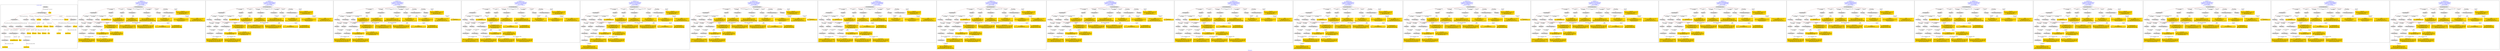 digraph n0 {
fontcolor="blue"
remincross="true"
label="s06-npg.json"
subgraph cluster_0 {
label="1-correct model"
n2[style="filled",color="white",fillcolor="lightgray",label="E12_Production1"];
n3[style="filled",color="white",fillcolor="lightgray",label="E21_Person1"];
n4[style="filled",color="white",fillcolor="lightgray",label="E55_Type2"];
n5[style="filled",color="white",fillcolor="lightgray",label="E52_Time-Span4"];
n6[style="filled",color="white",fillcolor="lightgray",label="E69_Death1"];
n7[style="filled",color="white",fillcolor="lightgray",label="E82_Actor_Appellation1"];
n8[style="filled",color="white",fillcolor="lightgray",label="E67_Birth1"];
n9[shape="plaintext",style="filled",fillcolor="gold",label="Artist_URI"];
n10[style="filled",color="white",fillcolor="lightgray",label="E21_Person2"];
n11[style="filled",color="white",fillcolor="lightgray",label="E82_Actor_Appellation2"];
n12[style="filled",color="white",fillcolor="lightgray",label="E22_Man-Made_Object1"];
n13[style="filled",color="white",fillcolor="lightgray",label="E55_Type1"];
n14[shape="plaintext",style="filled",fillcolor="gold",label="Description"];
n15[style="filled",color="white",fillcolor="lightgray",label="E54_Dimension1"];
n16[style="filled",color="white",fillcolor="lightgray",label="E40_Legal_Body1"];
n17[shape="plaintext",style="filled",fillcolor="gold",label="ObjectURI"];
n18[style="filled",color="white",fillcolor="lightgray",label="E38_Image1"];
n19[shape="plaintext",style="filled",fillcolor="gold",label="Image"];
n20[shape="plaintext",style="filled",fillcolor="gold",label="OwnerURI"];
n21[style="filled",color="white",fillcolor="lightgray",label="E52_Time-Span1"];
n22[shape="plaintext",style="filled",fillcolor="gold",label="AquisitionDate"];
n23[style="filled",color="white",fillcolor="lightgray",label="E52_Time-Span2"];
n24[shape="plaintext",style="filled",fillcolor="gold",label="ArtistBornDate"];
n25[style="filled",color="white",fillcolor="lightgray",label="E52_Time-Span3"];
n26[shape="plaintext",style="filled",fillcolor="gold",label="ArtistDiedDate"];
n27[shape="plaintext",style="filled",fillcolor="gold",label="DateOfWork"];
n28[shape="plaintext",style="filled",fillcolor="gold",label="Dimension"];
n29[shape="plaintext",style="filled",fillcolor="gold",label="ClassificationURI"];
n30[shape="plaintext",style="filled",fillcolor="gold",label="Classification"];
n31[shape="plaintext",style="filled",fillcolor="gold",label="MediumURI"];
n32[shape="plaintext",style="filled",fillcolor="gold",label="Medium"];
n33[shape="plaintext",style="filled",fillcolor="gold",label="ArtistAppellation_URI"];
n34[shape="plaintext",style="filled",fillcolor="gold",label="Artist"];
n35[shape="plaintext",style="filled",fillcolor="gold",label="Title"];
n36[style="filled",color="white",fillcolor="lightgray",label="E8_Acquisition1"];
n37[shape="plaintext",style="filled",fillcolor="gold",label="CreditLine"];
}
subgraph cluster_1 {
label="candidate 0\nlink coherence:0.9375\nnode coherence:0.9333333333333333\nconfidence:0.5148877635774007\nmapping score:0.5219560519114211\ncost:230.009832\n-precision:0.44-recall:0.39"
n39[style="filled",color="white",fillcolor="lightgray",label="E12_Production1"];
n40[style="filled",color="white",fillcolor="lightgray",label="E21_Person1"];
n41[style="filled",color="white",fillcolor="lightgray",label="E52_Time-Span2"];
n42[style="filled",color="white",fillcolor="lightgray",label="E55_Type1"];
n43[style="filled",color="white",fillcolor="lightgray",label="E67_Birth1"];
n44[style="filled",color="white",fillcolor="lightgray",label="E69_Death1"];
n45[style="filled",color="white",fillcolor="lightgray",label="E82_Actor_Appellation1"];
n46[style="filled",color="white",fillcolor="lightgray",label="E22_Man-Made_Object1"];
n47[style="filled",color="white",fillcolor="lightgray",label="E30_Right1"];
n48[style="filled",color="white",fillcolor="lightgray",label="E35_Title1"];
n49[style="filled",color="white",fillcolor="lightgray",label="E40_Legal_Body1"];
n50[style="filled",color="white",fillcolor="lightgray",label="E54_Dimension1"];
n51[style="filled",color="white",fillcolor="lightgray",label="E55_Type2"];
n52[style="filled",color="white",fillcolor="lightgray",label="E52_Time-Span1"];
n53[style="filled",color="white",fillcolor="lightgray",label="E52_Time-Span3"];
n54[style="filled",color="white",fillcolor="lightgray",label="E29_Design_or_Procedure1"];
n55[shape="plaintext",style="filled",fillcolor="gold",label="ObjectURI\n[E22_Man-Made_Object,classLink,0.791]\n[E82_Actor_Appellation,label,0.111]\n[E35_Title,label,0.097]\n[E54_Dimension,P3_has_note,0.0]"];
n56[shape="plaintext",style="filled",fillcolor="gold",label="MediumURI\n[E55_Type,classLink,0.76]\n[E74_Group,classLink,0.24]\n[E55_Type,label,0.0]\n[E29_Design_or_Procedure,P3_has_note,0.0]"];
n57[shape="plaintext",style="filled",fillcolor="gold",label="Dimension\n[E54_Dimension,P3_has_note,0.904]\n[E82_Actor_Appellation,label,0.075]\n[E52_Time-Span,P82b_end_of_the_end,0.013]\n[E52_Time-Span,P82_at_some_time_within,0.009]"];
n58[shape="plaintext",style="filled",fillcolor="gold",label="CreditLine\n[E30_Right,P3_has_note,0.576]\n[E35_Title,label,0.242]\n[E40_Legal_Body,label,0.098]\n[E82_Actor_Appellation,label,0.084]"];
n59[shape="plaintext",style="filled",fillcolor="gold",label="ArtistDiedDate\n[E52_Time-Span,P82_at_some_time_within,0.422]\n[E52_Time-Span,P82b_end_of_the_end,0.355]\n[E52_Time-Span,P82a_begin_of_the_begin,0.181]\n[E52_Time-Span,label,0.043]"];
n60[shape="plaintext",style="filled",fillcolor="gold",label="OwnerURI\n[E82_Actor_Appellation,label,0.615]\n[E35_Title,label,0.385]"];
n61[shape="plaintext",style="filled",fillcolor="gold",label="Image\n[E55_Type,label,0.5]\n[E29_Design_or_Procedure,P3_has_note,0.5]"];
n62[shape="plaintext",style="filled",fillcolor="gold",label="AquisitionDate\n[E52_Time-Span,P82b_end_of_the_end,0.448]\n[E52_Time-Span,P82_at_some_time_within,0.389]\n[E52_Time-Span,label,0.087]\n[E52_Time-Span,P82a_begin_of_the_begin,0.076]"];
n63[shape="plaintext",style="filled",fillcolor="gold",label="ClassificationURI\n[E55_Type,classLink,0.75]\n[E74_Group,classLink,0.224]\n[E30_Right,P3_has_note,0.026]"];
n64[shape="plaintext",style="filled",fillcolor="gold",label="Artist\n[E82_Actor_Appellation,label,0.878]\n[E35_Title,label,0.113]\n[E30_Right,P3_has_note,0.008]\n[E29_Design_or_Procedure,P3_has_note,0.0]"];
n65[shape="plaintext",style="filled",fillcolor="gold",label="Artist_URI\n[E21_Person,classLink,0.532]\n[E82_Actor_Appellation,classLink,0.38]\n[E82_Actor_Appellation,label,0.054]\n[E35_Title,label,0.035]"];
n66[shape="plaintext",style="filled",fillcolor="gold",label="Description\n[E35_Title,label,0.66]\n[E82_Actor_Appellation,label,0.253]\n[E30_Right,P3_has_note,0.073]\n[E74_Group,label,0.013]"];
n67[shape="plaintext",style="filled",fillcolor="gold",label="Medium\n[E55_Type,label,0.5]\n[E29_Design_or_Procedure,P3_has_note,0.5]\n[E55_Type,classLink,0.0]\n[E35_Title,label,0.0]"];
n68[shape="plaintext",style="filled",fillcolor="gold",label="ArtistAppellation_URI\n[E82_Actor_Appellation,classLink,0.871]\n[E21_Person,classLink,0.11]\n[E82_Actor_Appellation,label,0.012]\n[E35_Title,label,0.008]"];
n69[shape="plaintext",style="filled",fillcolor="gold",label="ArtistBornDate\n[E52_Time-Span,P82a_begin_of_the_begin,0.445]\n[E52_Time-Span,P82_at_some_time_within,0.431]\n[E52_Time-Span,P82b_end_of_the_end,0.111]\n[E54_Dimension,P3_has_note,0.014]"];
n70[shape="plaintext",style="filled",fillcolor="gold",label="DateOfWork\n[E52_Time-Span,P82_at_some_time_within,0.371]\n[E52_Time-Span,P82a_begin_of_the_begin,0.368]\n[E52_Time-Span,P82b_end_of_the_end,0.19]\n[E52_Time-Span,label,0.071]"];
n71[shape="plaintext",style="filled",fillcolor="gold",label="Classification\n[E30_Right,P3_has_note,1.0]"];
}
subgraph cluster_2 {
label="candidate 1\nlink coherence:0.9375\nnode coherence:0.9333333333333333\nconfidence:0.513892744599587\nmapping score:0.5216243789188165\ncost:230.009832\n-precision:0.47-recall:0.42"
n73[style="filled",color="white",fillcolor="lightgray",label="E12_Production1"];
n74[style="filled",color="white",fillcolor="lightgray",label="E21_Person1"];
n75[style="filled",color="white",fillcolor="lightgray",label="E52_Time-Span2"];
n76[style="filled",color="white",fillcolor="lightgray",label="E55_Type1"];
n77[style="filled",color="white",fillcolor="lightgray",label="E67_Birth1"];
n78[style="filled",color="white",fillcolor="lightgray",label="E69_Death1"];
n79[style="filled",color="white",fillcolor="lightgray",label="E82_Actor_Appellation1"];
n80[style="filled",color="white",fillcolor="lightgray",label="E22_Man-Made_Object1"];
n81[style="filled",color="white",fillcolor="lightgray",label="E30_Right1"];
n82[style="filled",color="white",fillcolor="lightgray",label="E35_Title1"];
n83[style="filled",color="white",fillcolor="lightgray",label="E40_Legal_Body1"];
n84[style="filled",color="white",fillcolor="lightgray",label="E54_Dimension1"];
n85[style="filled",color="white",fillcolor="lightgray",label="E55_Type2"];
n86[style="filled",color="white",fillcolor="lightgray",label="E52_Time-Span1"];
n87[style="filled",color="white",fillcolor="lightgray",label="E52_Time-Span3"];
n88[style="filled",color="white",fillcolor="lightgray",label="E29_Design_or_Procedure1"];
n89[shape="plaintext",style="filled",fillcolor="gold",label="ObjectURI\n[E22_Man-Made_Object,classLink,0.791]\n[E82_Actor_Appellation,label,0.111]\n[E35_Title,label,0.097]\n[E54_Dimension,P3_has_note,0.0]"];
n90[shape="plaintext",style="filled",fillcolor="gold",label="MediumURI\n[E55_Type,classLink,0.76]\n[E74_Group,classLink,0.24]\n[E55_Type,label,0.0]\n[E29_Design_or_Procedure,P3_has_note,0.0]"];
n91[shape="plaintext",style="filled",fillcolor="gold",label="Dimension\n[E54_Dimension,P3_has_note,0.904]\n[E82_Actor_Appellation,label,0.075]\n[E52_Time-Span,P82b_end_of_the_end,0.013]\n[E52_Time-Span,P82_at_some_time_within,0.009]"];
n92[shape="plaintext",style="filled",fillcolor="gold",label="CreditLine\n[E30_Right,P3_has_note,0.576]\n[E35_Title,label,0.242]\n[E40_Legal_Body,label,0.098]\n[E82_Actor_Appellation,label,0.084]"];
n93[shape="plaintext",style="filled",fillcolor="gold",label="ArtistBornDate\n[E52_Time-Span,P82a_begin_of_the_begin,0.445]\n[E52_Time-Span,P82_at_some_time_within,0.431]\n[E52_Time-Span,P82b_end_of_the_end,0.111]\n[E54_Dimension,P3_has_note,0.014]"];
n94[shape="plaintext",style="filled",fillcolor="gold",label="OwnerURI\n[E82_Actor_Appellation,label,0.615]\n[E35_Title,label,0.385]"];
n95[shape="plaintext",style="filled",fillcolor="gold",label="Image\n[E55_Type,label,0.5]\n[E29_Design_or_Procedure,P3_has_note,0.5]"];
n96[shape="plaintext",style="filled",fillcolor="gold",label="AquisitionDate\n[E52_Time-Span,P82b_end_of_the_end,0.448]\n[E52_Time-Span,P82_at_some_time_within,0.389]\n[E52_Time-Span,label,0.087]\n[E52_Time-Span,P82a_begin_of_the_begin,0.076]"];
n97[shape="plaintext",style="filled",fillcolor="gold",label="ClassificationURI\n[E55_Type,classLink,0.75]\n[E74_Group,classLink,0.224]\n[E30_Right,P3_has_note,0.026]"];
n98[shape="plaintext",style="filled",fillcolor="gold",label="Artist\n[E82_Actor_Appellation,label,0.878]\n[E35_Title,label,0.113]\n[E30_Right,P3_has_note,0.008]\n[E29_Design_or_Procedure,P3_has_note,0.0]"];
n99[shape="plaintext",style="filled",fillcolor="gold",label="Artist_URI\n[E21_Person,classLink,0.532]\n[E82_Actor_Appellation,classLink,0.38]\n[E82_Actor_Appellation,label,0.054]\n[E35_Title,label,0.035]"];
n100[shape="plaintext",style="filled",fillcolor="gold",label="Description\n[E35_Title,label,0.66]\n[E82_Actor_Appellation,label,0.253]\n[E30_Right,P3_has_note,0.073]\n[E74_Group,label,0.013]"];
n101[shape="plaintext",style="filled",fillcolor="gold",label="Medium\n[E55_Type,label,0.5]\n[E29_Design_or_Procedure,P3_has_note,0.5]\n[E55_Type,classLink,0.0]\n[E35_Title,label,0.0]"];
n102[shape="plaintext",style="filled",fillcolor="gold",label="ArtistAppellation_URI\n[E82_Actor_Appellation,classLink,0.871]\n[E21_Person,classLink,0.11]\n[E82_Actor_Appellation,label,0.012]\n[E35_Title,label,0.008]"];
n103[shape="plaintext",style="filled",fillcolor="gold",label="DateOfWork\n[E52_Time-Span,P82_at_some_time_within,0.371]\n[E52_Time-Span,P82a_begin_of_the_begin,0.368]\n[E52_Time-Span,P82b_end_of_the_end,0.19]\n[E52_Time-Span,label,0.071]"];
n104[shape="plaintext",style="filled",fillcolor="gold",label="ArtistDiedDate\n[E52_Time-Span,P82_at_some_time_within,0.422]\n[E52_Time-Span,P82b_end_of_the_end,0.355]\n[E52_Time-Span,P82a_begin_of_the_begin,0.181]\n[E52_Time-Span,label,0.043]"];
n105[shape="plaintext",style="filled",fillcolor="gold",label="Classification\n[E30_Right,P3_has_note,1.0]"];
}
subgraph cluster_3 {
label="candidate 10\nlink coherence:0.90625\nnode coherence:0.9333333333333333\nconfidence:0.513892744599587\nmapping score:0.5216243789188165\ncost:329.019834\n-precision:0.47-recall:0.42"
n107[style="filled",color="white",fillcolor="lightgray",label="E12_Production1"];
n108[style="filled",color="white",fillcolor="lightgray",label="E21_Person1"];
n109[style="filled",color="white",fillcolor="lightgray",label="E52_Time-Span2"];
n110[style="filled",color="white",fillcolor="lightgray",label="E55_Type1"];
n111[style="filled",color="white",fillcolor="lightgray",label="E67_Birth1"];
n112[style="filled",color="white",fillcolor="lightgray",label="E69_Death1"];
n113[style="filled",color="white",fillcolor="lightgray",label="E82_Actor_Appellation1"];
n114[style="filled",color="white",fillcolor="lightgray",label="E22_Man-Made_Object1"];
n115[style="filled",color="white",fillcolor="lightgray",label="E35_Title1"];
n116[style="filled",color="white",fillcolor="lightgray",label="E40_Legal_Body1"];
n117[style="filled",color="white",fillcolor="lightgray",label="E54_Dimension1"];
n118[style="filled",color="white",fillcolor="lightgray",label="E55_Type2"];
n119[style="filled",color="white",fillcolor="lightgray",label="E52_Time-Span1"];
n120[style="filled",color="white",fillcolor="lightgray",label="E52_Time-Span3"];
n121[style="filled",color="white",fillcolor="lightgray",label="E29_Design_or_Procedure1"];
n122[style="filled",color="white",fillcolor="lightgray",label="E30_Right1"];
n123[shape="plaintext",style="filled",fillcolor="gold",label="ObjectURI\n[E22_Man-Made_Object,classLink,0.791]\n[E82_Actor_Appellation,label,0.111]\n[E35_Title,label,0.097]\n[E54_Dimension,P3_has_note,0.0]"];
n124[shape="plaintext",style="filled",fillcolor="gold",label="MediumURI\n[E55_Type,classLink,0.76]\n[E74_Group,classLink,0.24]\n[E55_Type,label,0.0]\n[E29_Design_or_Procedure,P3_has_note,0.0]"];
n125[shape="plaintext",style="filled",fillcolor="gold",label="Dimension\n[E54_Dimension,P3_has_note,0.904]\n[E82_Actor_Appellation,label,0.075]\n[E52_Time-Span,P82b_end_of_the_end,0.013]\n[E52_Time-Span,P82_at_some_time_within,0.009]"];
n126[shape="plaintext",style="filled",fillcolor="gold",label="CreditLine\n[E30_Right,P3_has_note,0.576]\n[E35_Title,label,0.242]\n[E40_Legal_Body,label,0.098]\n[E82_Actor_Appellation,label,0.084]"];
n127[shape="plaintext",style="filled",fillcolor="gold",label="ArtistBornDate\n[E52_Time-Span,P82a_begin_of_the_begin,0.445]\n[E52_Time-Span,P82_at_some_time_within,0.431]\n[E52_Time-Span,P82b_end_of_the_end,0.111]\n[E54_Dimension,P3_has_note,0.014]"];
n128[shape="plaintext",style="filled",fillcolor="gold",label="OwnerURI\n[E82_Actor_Appellation,label,0.615]\n[E35_Title,label,0.385]"];
n129[shape="plaintext",style="filled",fillcolor="gold",label="Image\n[E55_Type,label,0.5]\n[E29_Design_or_Procedure,P3_has_note,0.5]"];
n130[shape="plaintext",style="filled",fillcolor="gold",label="AquisitionDate\n[E52_Time-Span,P82b_end_of_the_end,0.448]\n[E52_Time-Span,P82_at_some_time_within,0.389]\n[E52_Time-Span,label,0.087]\n[E52_Time-Span,P82a_begin_of_the_begin,0.076]"];
n131[shape="plaintext",style="filled",fillcolor="gold",label="ClassificationURI\n[E55_Type,classLink,0.75]\n[E74_Group,classLink,0.224]\n[E30_Right,P3_has_note,0.026]"];
n132[shape="plaintext",style="filled",fillcolor="gold",label="Artist\n[E82_Actor_Appellation,label,0.878]\n[E35_Title,label,0.113]\n[E30_Right,P3_has_note,0.008]\n[E29_Design_or_Procedure,P3_has_note,0.0]"];
n133[shape="plaintext",style="filled",fillcolor="gold",label="Artist_URI\n[E21_Person,classLink,0.532]\n[E82_Actor_Appellation,classLink,0.38]\n[E82_Actor_Appellation,label,0.054]\n[E35_Title,label,0.035]"];
n134[shape="plaintext",style="filled",fillcolor="gold",label="Description\n[E35_Title,label,0.66]\n[E82_Actor_Appellation,label,0.253]\n[E30_Right,P3_has_note,0.073]\n[E74_Group,label,0.013]"];
n135[shape="plaintext",style="filled",fillcolor="gold",label="Medium\n[E55_Type,label,0.5]\n[E29_Design_or_Procedure,P3_has_note,0.5]\n[E55_Type,classLink,0.0]\n[E35_Title,label,0.0]"];
n136[shape="plaintext",style="filled",fillcolor="gold",label="ArtistAppellation_URI\n[E82_Actor_Appellation,classLink,0.871]\n[E21_Person,classLink,0.11]\n[E82_Actor_Appellation,label,0.012]\n[E35_Title,label,0.008]"];
n137[shape="plaintext",style="filled",fillcolor="gold",label="DateOfWork\n[E52_Time-Span,P82_at_some_time_within,0.371]\n[E52_Time-Span,P82a_begin_of_the_begin,0.368]\n[E52_Time-Span,P82b_end_of_the_end,0.19]\n[E52_Time-Span,label,0.071]"];
n138[shape="plaintext",style="filled",fillcolor="gold",label="ArtistDiedDate\n[E52_Time-Span,P82_at_some_time_within,0.422]\n[E52_Time-Span,P82b_end_of_the_end,0.355]\n[E52_Time-Span,P82a_begin_of_the_begin,0.181]\n[E52_Time-Span,label,0.043]"];
n139[shape="plaintext",style="filled",fillcolor="gold",label="Classification\n[E30_Right,P3_has_note,1.0]"];
}
subgraph cluster_4 {
label="candidate 11\nlink coherence:0.90625\nnode coherence:0.9333333333333333\nconfidence:0.5074147748512106\nmapping score:0.5194650556693577\ncost:230.009842\n-precision:0.47-recall:0.42"
n141[style="filled",color="white",fillcolor="lightgray",label="E12_Production1"];
n142[style="filled",color="white",fillcolor="lightgray",label="E21_Person1"];
n143[style="filled",color="white",fillcolor="lightgray",label="E55_Type1"];
n144[style="filled",color="white",fillcolor="lightgray",label="E67_Birth1"];
n145[style="filled",color="white",fillcolor="lightgray",label="E69_Death1"];
n146[style="filled",color="white",fillcolor="lightgray",label="E82_Actor_Appellation1"];
n147[style="filled",color="white",fillcolor="lightgray",label="E22_Man-Made_Object1"];
n148[style="filled",color="white",fillcolor="lightgray",label="E30_Right1"];
n149[style="filled",color="white",fillcolor="lightgray",label="E35_Title1"];
n150[style="filled",color="white",fillcolor="lightgray",label="E40_Legal_Body1"];
n151[style="filled",color="white",fillcolor="lightgray",label="E54_Dimension1"];
n152[style="filled",color="white",fillcolor="lightgray",label="E55_Type2"];
n153[style="filled",color="white",fillcolor="lightgray",label="E52_Time-Span1"];
n154[style="filled",color="white",fillcolor="lightgray",label="E52_Time-Span2"];
n155[style="filled",color="white",fillcolor="lightgray",label="E52_Time-Span3"];
n156[style="filled",color="white",fillcolor="lightgray",label="E29_Design_or_Procedure1"];
n157[shape="plaintext",style="filled",fillcolor="gold",label="ObjectURI\n[E22_Man-Made_Object,classLink,0.791]\n[E82_Actor_Appellation,label,0.111]\n[E35_Title,label,0.097]\n[E54_Dimension,P3_has_note,0.0]"];
n158[shape="plaintext",style="filled",fillcolor="gold",label="MediumURI\n[E55_Type,classLink,0.76]\n[E74_Group,classLink,0.24]\n[E55_Type,label,0.0]\n[E29_Design_or_Procedure,P3_has_note,0.0]"];
n159[shape="plaintext",style="filled",fillcolor="gold",label="Dimension\n[E54_Dimension,P3_has_note,0.904]\n[E82_Actor_Appellation,label,0.075]\n[E52_Time-Span,P82b_end_of_the_end,0.013]\n[E52_Time-Span,P82_at_some_time_within,0.009]"];
n160[shape="plaintext",style="filled",fillcolor="gold",label="CreditLine\n[E30_Right,P3_has_note,0.576]\n[E35_Title,label,0.242]\n[E40_Legal_Body,label,0.098]\n[E82_Actor_Appellation,label,0.084]"];
n161[shape="plaintext",style="filled",fillcolor="gold",label="AquisitionDate\n[E52_Time-Span,P82b_end_of_the_end,0.448]\n[E52_Time-Span,P82_at_some_time_within,0.389]\n[E52_Time-Span,label,0.087]\n[E52_Time-Span,P82a_begin_of_the_begin,0.076]"];
n162[shape="plaintext",style="filled",fillcolor="gold",label="OwnerURI\n[E82_Actor_Appellation,label,0.615]\n[E35_Title,label,0.385]"];
n163[shape="plaintext",style="filled",fillcolor="gold",label="Image\n[E55_Type,label,0.5]\n[E29_Design_or_Procedure,P3_has_note,0.5]"];
n164[shape="plaintext",style="filled",fillcolor="gold",label="ArtistDiedDate\n[E52_Time-Span,P82_at_some_time_within,0.422]\n[E52_Time-Span,P82b_end_of_the_end,0.355]\n[E52_Time-Span,P82a_begin_of_the_begin,0.181]\n[E52_Time-Span,label,0.043]"];
n165[shape="plaintext",style="filled",fillcolor="gold",label="ClassificationURI\n[E55_Type,classLink,0.75]\n[E74_Group,classLink,0.224]\n[E30_Right,P3_has_note,0.026]"];
n166[shape="plaintext",style="filled",fillcolor="gold",label="Artist\n[E82_Actor_Appellation,label,0.878]\n[E35_Title,label,0.113]\n[E30_Right,P3_has_note,0.008]\n[E29_Design_or_Procedure,P3_has_note,0.0]"];
n167[shape="plaintext",style="filled",fillcolor="gold",label="Artist_URI\n[E21_Person,classLink,0.532]\n[E82_Actor_Appellation,classLink,0.38]\n[E82_Actor_Appellation,label,0.054]\n[E35_Title,label,0.035]"];
n168[shape="plaintext",style="filled",fillcolor="gold",label="Description\n[E35_Title,label,0.66]\n[E82_Actor_Appellation,label,0.253]\n[E30_Right,P3_has_note,0.073]\n[E74_Group,label,0.013]"];
n169[shape="plaintext",style="filled",fillcolor="gold",label="Medium\n[E55_Type,label,0.5]\n[E29_Design_or_Procedure,P3_has_note,0.5]\n[E55_Type,classLink,0.0]\n[E35_Title,label,0.0]"];
n170[shape="plaintext",style="filled",fillcolor="gold",label="ArtistAppellation_URI\n[E82_Actor_Appellation,classLink,0.871]\n[E21_Person,classLink,0.11]\n[E82_Actor_Appellation,label,0.012]\n[E35_Title,label,0.008]"];
n171[shape="plaintext",style="filled",fillcolor="gold",label="ArtistBornDate\n[E52_Time-Span,P82a_begin_of_the_begin,0.445]\n[E52_Time-Span,P82_at_some_time_within,0.431]\n[E52_Time-Span,P82b_end_of_the_end,0.111]\n[E54_Dimension,P3_has_note,0.014]"];
n172[shape="plaintext",style="filled",fillcolor="gold",label="DateOfWork\n[E52_Time-Span,P82_at_some_time_within,0.371]\n[E52_Time-Span,P82a_begin_of_the_begin,0.368]\n[E52_Time-Span,P82b_end_of_the_end,0.19]\n[E52_Time-Span,label,0.071]"];
n173[shape="plaintext",style="filled",fillcolor="gold",label="Classification\n[E30_Right,P3_has_note,1.0]"];
}
subgraph cluster_5 {
label="candidate 12\nlink coherence:0.90625\nnode coherence:0.9333333333333333\nconfidence:0.5074147748512106\nmapping score:0.5194650556693577\ncost:329.009842\n-precision:0.41-recall:0.36"
n175[style="filled",color="white",fillcolor="lightgray",label="E12_Production1"];
n176[style="filled",color="white",fillcolor="lightgray",label="E21_Person1"];
n177[style="filled",color="white",fillcolor="lightgray",label="E52_Time-Span2"];
n178[style="filled",color="white",fillcolor="lightgray",label="E55_Type1"];
n179[style="filled",color="white",fillcolor="lightgray",label="E67_Birth1"];
n180[style="filled",color="white",fillcolor="lightgray",label="E69_Death1"];
n181[style="filled",color="white",fillcolor="lightgray",label="E82_Actor_Appellation1"];
n182[style="filled",color="white",fillcolor="lightgray",label="E22_Man-Made_Object1"];
n183[style="filled",color="white",fillcolor="lightgray",label="E30_Right1"];
n184[style="filled",color="white",fillcolor="lightgray",label="E35_Title1"];
n185[style="filled",color="white",fillcolor="lightgray",label="E40_Legal_Body1"];
n186[style="filled",color="white",fillcolor="lightgray",label="E55_Type2"];
n187[style="filled",color="white",fillcolor="lightgray",label="E52_Time-Span1"];
n188[style="filled",color="white",fillcolor="lightgray",label="E52_Time-Span3"];
n189[style="filled",color="white",fillcolor="lightgray",label="E29_Design_or_Procedure1"];
n190[style="filled",color="white",fillcolor="lightgray",label="E54_Dimension1"];
n191[shape="plaintext",style="filled",fillcolor="gold",label="ObjectURI\n[E22_Man-Made_Object,classLink,0.791]\n[E82_Actor_Appellation,label,0.111]\n[E35_Title,label,0.097]\n[E54_Dimension,P3_has_note,0.0]"];
n192[shape="plaintext",style="filled",fillcolor="gold",label="MediumURI\n[E55_Type,classLink,0.76]\n[E74_Group,classLink,0.24]\n[E55_Type,label,0.0]\n[E29_Design_or_Procedure,P3_has_note,0.0]"];
n193[shape="plaintext",style="filled",fillcolor="gold",label="Dimension\n[E54_Dimension,P3_has_note,0.904]\n[E82_Actor_Appellation,label,0.075]\n[E52_Time-Span,P82b_end_of_the_end,0.013]\n[E52_Time-Span,P82_at_some_time_within,0.009]"];
n194[shape="plaintext",style="filled",fillcolor="gold",label="CreditLine\n[E30_Right,P3_has_note,0.576]\n[E35_Title,label,0.242]\n[E40_Legal_Body,label,0.098]\n[E82_Actor_Appellation,label,0.084]"];
n195[shape="plaintext",style="filled",fillcolor="gold",label="AquisitionDate\n[E52_Time-Span,P82b_end_of_the_end,0.448]\n[E52_Time-Span,P82_at_some_time_within,0.389]\n[E52_Time-Span,label,0.087]\n[E52_Time-Span,P82a_begin_of_the_begin,0.076]"];
n196[shape="plaintext",style="filled",fillcolor="gold",label="OwnerURI\n[E82_Actor_Appellation,label,0.615]\n[E35_Title,label,0.385]"];
n197[shape="plaintext",style="filled",fillcolor="gold",label="Image\n[E55_Type,label,0.5]\n[E29_Design_or_Procedure,P3_has_note,0.5]"];
n198[shape="plaintext",style="filled",fillcolor="gold",label="ArtistDiedDate\n[E52_Time-Span,P82_at_some_time_within,0.422]\n[E52_Time-Span,P82b_end_of_the_end,0.355]\n[E52_Time-Span,P82a_begin_of_the_begin,0.181]\n[E52_Time-Span,label,0.043]"];
n199[shape="plaintext",style="filled",fillcolor="gold",label="ClassificationURI\n[E55_Type,classLink,0.75]\n[E74_Group,classLink,0.224]\n[E30_Right,P3_has_note,0.026]"];
n200[shape="plaintext",style="filled",fillcolor="gold",label="Artist\n[E82_Actor_Appellation,label,0.878]\n[E35_Title,label,0.113]\n[E30_Right,P3_has_note,0.008]\n[E29_Design_or_Procedure,P3_has_note,0.0]"];
n201[shape="plaintext",style="filled",fillcolor="gold",label="Artist_URI\n[E21_Person,classLink,0.532]\n[E82_Actor_Appellation,classLink,0.38]\n[E82_Actor_Appellation,label,0.054]\n[E35_Title,label,0.035]"];
n202[shape="plaintext",style="filled",fillcolor="gold",label="Description\n[E35_Title,label,0.66]\n[E82_Actor_Appellation,label,0.253]\n[E30_Right,P3_has_note,0.073]\n[E74_Group,label,0.013]"];
n203[shape="plaintext",style="filled",fillcolor="gold",label="Medium\n[E55_Type,label,0.5]\n[E29_Design_or_Procedure,P3_has_note,0.5]\n[E55_Type,classLink,0.0]\n[E35_Title,label,0.0]"];
n204[shape="plaintext",style="filled",fillcolor="gold",label="ArtistAppellation_URI\n[E82_Actor_Appellation,classLink,0.871]\n[E21_Person,classLink,0.11]\n[E82_Actor_Appellation,label,0.012]\n[E35_Title,label,0.008]"];
n205[shape="plaintext",style="filled",fillcolor="gold",label="ArtistBornDate\n[E52_Time-Span,P82a_begin_of_the_begin,0.445]\n[E52_Time-Span,P82_at_some_time_within,0.431]\n[E52_Time-Span,P82b_end_of_the_end,0.111]\n[E54_Dimension,P3_has_note,0.014]"];
n206[shape="plaintext",style="filled",fillcolor="gold",label="DateOfWork\n[E52_Time-Span,P82_at_some_time_within,0.371]\n[E52_Time-Span,P82a_begin_of_the_begin,0.368]\n[E52_Time-Span,P82b_end_of_the_end,0.19]\n[E52_Time-Span,label,0.071]"];
n207[shape="plaintext",style="filled",fillcolor="gold",label="Classification\n[E30_Right,P3_has_note,1.0]"];
}
subgraph cluster_6 {
label="candidate 13\nlink coherence:0.90625\nnode coherence:0.9333333333333333\nconfidence:0.5074147748512106\nmapping score:0.5194650556693577\ncost:329.019834\n-precision:0.44-recall:0.39"
n209[style="filled",color="white",fillcolor="lightgray",label="E12_Production1"];
n210[style="filled",color="white",fillcolor="lightgray",label="E21_Person1"];
n211[style="filled",color="white",fillcolor="lightgray",label="E52_Time-Span2"];
n212[style="filled",color="white",fillcolor="lightgray",label="E55_Type1"];
n213[style="filled",color="white",fillcolor="lightgray",label="E67_Birth1"];
n214[style="filled",color="white",fillcolor="lightgray",label="E69_Death1"];
n215[style="filled",color="white",fillcolor="lightgray",label="E82_Actor_Appellation1"];
n216[style="filled",color="white",fillcolor="lightgray",label="E22_Man-Made_Object1"];
n217[style="filled",color="white",fillcolor="lightgray",label="E35_Title1"];
n218[style="filled",color="white",fillcolor="lightgray",label="E40_Legal_Body1"];
n219[style="filled",color="white",fillcolor="lightgray",label="E54_Dimension1"];
n220[style="filled",color="white",fillcolor="lightgray",label="E55_Type2"];
n221[style="filled",color="white",fillcolor="lightgray",label="E52_Time-Span1"];
n222[style="filled",color="white",fillcolor="lightgray",label="E52_Time-Span3"];
n223[style="filled",color="white",fillcolor="lightgray",label="E29_Design_or_Procedure1"];
n224[style="filled",color="white",fillcolor="lightgray",label="E30_Right1"];
n225[shape="plaintext",style="filled",fillcolor="gold",label="ObjectURI\n[E22_Man-Made_Object,classLink,0.791]\n[E82_Actor_Appellation,label,0.111]\n[E35_Title,label,0.097]\n[E54_Dimension,P3_has_note,0.0]"];
n226[shape="plaintext",style="filled",fillcolor="gold",label="MediumURI\n[E55_Type,classLink,0.76]\n[E74_Group,classLink,0.24]\n[E55_Type,label,0.0]\n[E29_Design_or_Procedure,P3_has_note,0.0]"];
n227[shape="plaintext",style="filled",fillcolor="gold",label="Dimension\n[E54_Dimension,P3_has_note,0.904]\n[E82_Actor_Appellation,label,0.075]\n[E52_Time-Span,P82b_end_of_the_end,0.013]\n[E52_Time-Span,P82_at_some_time_within,0.009]"];
n228[shape="plaintext",style="filled",fillcolor="gold",label="CreditLine\n[E30_Right,P3_has_note,0.576]\n[E35_Title,label,0.242]\n[E40_Legal_Body,label,0.098]\n[E82_Actor_Appellation,label,0.084]"];
n229[shape="plaintext",style="filled",fillcolor="gold",label="AquisitionDate\n[E52_Time-Span,P82b_end_of_the_end,0.448]\n[E52_Time-Span,P82_at_some_time_within,0.389]\n[E52_Time-Span,label,0.087]\n[E52_Time-Span,P82a_begin_of_the_begin,0.076]"];
n230[shape="plaintext",style="filled",fillcolor="gold",label="OwnerURI\n[E82_Actor_Appellation,label,0.615]\n[E35_Title,label,0.385]"];
n231[shape="plaintext",style="filled",fillcolor="gold",label="Image\n[E55_Type,label,0.5]\n[E29_Design_or_Procedure,P3_has_note,0.5]"];
n232[shape="plaintext",style="filled",fillcolor="gold",label="ArtistDiedDate\n[E52_Time-Span,P82_at_some_time_within,0.422]\n[E52_Time-Span,P82b_end_of_the_end,0.355]\n[E52_Time-Span,P82a_begin_of_the_begin,0.181]\n[E52_Time-Span,label,0.043]"];
n233[shape="plaintext",style="filled",fillcolor="gold",label="ClassificationURI\n[E55_Type,classLink,0.75]\n[E74_Group,classLink,0.224]\n[E30_Right,P3_has_note,0.026]"];
n234[shape="plaintext",style="filled",fillcolor="gold",label="Artist\n[E82_Actor_Appellation,label,0.878]\n[E35_Title,label,0.113]\n[E30_Right,P3_has_note,0.008]\n[E29_Design_or_Procedure,P3_has_note,0.0]"];
n235[shape="plaintext",style="filled",fillcolor="gold",label="Artist_URI\n[E21_Person,classLink,0.532]\n[E82_Actor_Appellation,classLink,0.38]\n[E82_Actor_Appellation,label,0.054]\n[E35_Title,label,0.035]"];
n236[shape="plaintext",style="filled",fillcolor="gold",label="Description\n[E35_Title,label,0.66]\n[E82_Actor_Appellation,label,0.253]\n[E30_Right,P3_has_note,0.073]\n[E74_Group,label,0.013]"];
n237[shape="plaintext",style="filled",fillcolor="gold",label="Medium\n[E55_Type,label,0.5]\n[E29_Design_or_Procedure,P3_has_note,0.5]\n[E55_Type,classLink,0.0]\n[E35_Title,label,0.0]"];
n238[shape="plaintext",style="filled",fillcolor="gold",label="ArtistAppellation_URI\n[E82_Actor_Appellation,classLink,0.871]\n[E21_Person,classLink,0.11]\n[E82_Actor_Appellation,label,0.012]\n[E35_Title,label,0.008]"];
n239[shape="plaintext",style="filled",fillcolor="gold",label="ArtistBornDate\n[E52_Time-Span,P82a_begin_of_the_begin,0.445]\n[E52_Time-Span,P82_at_some_time_within,0.431]\n[E52_Time-Span,P82b_end_of_the_end,0.111]\n[E54_Dimension,P3_has_note,0.014]"];
n240[shape="plaintext",style="filled",fillcolor="gold",label="DateOfWork\n[E52_Time-Span,P82_at_some_time_within,0.371]\n[E52_Time-Span,P82a_begin_of_the_begin,0.368]\n[E52_Time-Span,P82b_end_of_the_end,0.19]\n[E52_Time-Span,label,0.071]"];
n241[shape="plaintext",style="filled",fillcolor="gold",label="Classification\n[E30_Right,P3_has_note,1.0]"];
}
subgraph cluster_7 {
label="candidate 14\nlink coherence:0.90625\nnode coherence:0.9333333333333333\nconfidence:0.5007879699866389\nmapping score:0.5172561207145006\ncost:230.009842\n-precision:0.44-recall:0.39"
n243[style="filled",color="white",fillcolor="lightgray",label="E12_Production1"];
n244[style="filled",color="white",fillcolor="lightgray",label="E21_Person1"];
n245[style="filled",color="white",fillcolor="lightgray",label="E55_Type1"];
n246[style="filled",color="white",fillcolor="lightgray",label="E67_Birth1"];
n247[style="filled",color="white",fillcolor="lightgray",label="E69_Death1"];
n248[style="filled",color="white",fillcolor="lightgray",label="E82_Actor_Appellation1"];
n249[style="filled",color="white",fillcolor="lightgray",label="E22_Man-Made_Object1"];
n250[style="filled",color="white",fillcolor="lightgray",label="E30_Right1"];
n251[style="filled",color="white",fillcolor="lightgray",label="E35_Title1"];
n252[style="filled",color="white",fillcolor="lightgray",label="E40_Legal_Body1"];
n253[style="filled",color="white",fillcolor="lightgray",label="E54_Dimension1"];
n254[style="filled",color="white",fillcolor="lightgray",label="E55_Type2"];
n255[style="filled",color="white",fillcolor="lightgray",label="E52_Time-Span1"];
n256[style="filled",color="white",fillcolor="lightgray",label="E52_Time-Span2"];
n257[style="filled",color="white",fillcolor="lightgray",label="E52_Time-Span3"];
n258[style="filled",color="white",fillcolor="lightgray",label="E29_Design_or_Procedure1"];
n259[shape="plaintext",style="filled",fillcolor="gold",label="ObjectURI\n[E22_Man-Made_Object,classLink,0.791]\n[E82_Actor_Appellation,label,0.111]\n[E35_Title,label,0.097]\n[E54_Dimension,P3_has_note,0.0]"];
n260[shape="plaintext",style="filled",fillcolor="gold",label="MediumURI\n[E55_Type,classLink,0.76]\n[E74_Group,classLink,0.24]\n[E55_Type,label,0.0]\n[E29_Design_or_Procedure,P3_has_note,0.0]"];
n261[shape="plaintext",style="filled",fillcolor="gold",label="Dimension\n[E54_Dimension,P3_has_note,0.904]\n[E82_Actor_Appellation,label,0.075]\n[E52_Time-Span,P82b_end_of_the_end,0.013]\n[E52_Time-Span,P82_at_some_time_within,0.009]"];
n262[shape="plaintext",style="filled",fillcolor="gold",label="CreditLine\n[E30_Right,P3_has_note,0.576]\n[E35_Title,label,0.242]\n[E40_Legal_Body,label,0.098]\n[E82_Actor_Appellation,label,0.084]"];
n263[shape="plaintext",style="filled",fillcolor="gold",label="AquisitionDate\n[E52_Time-Span,P82b_end_of_the_end,0.448]\n[E52_Time-Span,P82_at_some_time_within,0.389]\n[E52_Time-Span,label,0.087]\n[E52_Time-Span,P82a_begin_of_the_begin,0.076]"];
n264[shape="plaintext",style="filled",fillcolor="gold",label="DateOfWork\n[E52_Time-Span,P82_at_some_time_within,0.371]\n[E52_Time-Span,P82a_begin_of_the_begin,0.368]\n[E52_Time-Span,P82b_end_of_the_end,0.19]\n[E52_Time-Span,label,0.071]"];
n265[shape="plaintext",style="filled",fillcolor="gold",label="OwnerURI\n[E82_Actor_Appellation,label,0.615]\n[E35_Title,label,0.385]"];
n266[shape="plaintext",style="filled",fillcolor="gold",label="Image\n[E55_Type,label,0.5]\n[E29_Design_or_Procedure,P3_has_note,0.5]"];
n267[shape="plaintext",style="filled",fillcolor="gold",label="ClassificationURI\n[E55_Type,classLink,0.75]\n[E74_Group,classLink,0.224]\n[E30_Right,P3_has_note,0.026]"];
n268[shape="plaintext",style="filled",fillcolor="gold",label="Artist\n[E82_Actor_Appellation,label,0.878]\n[E35_Title,label,0.113]\n[E30_Right,P3_has_note,0.008]\n[E29_Design_or_Procedure,P3_has_note,0.0]"];
n269[shape="plaintext",style="filled",fillcolor="gold",label="Artist_URI\n[E21_Person,classLink,0.532]\n[E82_Actor_Appellation,classLink,0.38]\n[E82_Actor_Appellation,label,0.054]\n[E35_Title,label,0.035]"];
n270[shape="plaintext",style="filled",fillcolor="gold",label="Description\n[E35_Title,label,0.66]\n[E82_Actor_Appellation,label,0.253]\n[E30_Right,P3_has_note,0.073]\n[E74_Group,label,0.013]"];
n271[shape="plaintext",style="filled",fillcolor="gold",label="Medium\n[E55_Type,label,0.5]\n[E29_Design_or_Procedure,P3_has_note,0.5]\n[E55_Type,classLink,0.0]\n[E35_Title,label,0.0]"];
n272[shape="plaintext",style="filled",fillcolor="gold",label="ArtistAppellation_URI\n[E82_Actor_Appellation,classLink,0.871]\n[E21_Person,classLink,0.11]\n[E82_Actor_Appellation,label,0.012]\n[E35_Title,label,0.008]"];
n273[shape="plaintext",style="filled",fillcolor="gold",label="ArtistBornDate\n[E52_Time-Span,P82a_begin_of_the_begin,0.445]\n[E52_Time-Span,P82_at_some_time_within,0.431]\n[E52_Time-Span,P82b_end_of_the_end,0.111]\n[E54_Dimension,P3_has_note,0.014]"];
n274[shape="plaintext",style="filled",fillcolor="gold",label="ArtistDiedDate\n[E52_Time-Span,P82_at_some_time_within,0.422]\n[E52_Time-Span,P82b_end_of_the_end,0.355]\n[E52_Time-Span,P82a_begin_of_the_begin,0.181]\n[E52_Time-Span,label,0.043]"];
n275[shape="plaintext",style="filled",fillcolor="gold",label="Classification\n[E30_Right,P3_has_note,1.0]"];
}
subgraph cluster_8 {
label="candidate 15\nlink coherence:0.90625\nnode coherence:0.9333333333333333\nconfidence:0.5007879699866389\nmapping score:0.5172561207145006\ncost:329.009842\n-precision:0.41-recall:0.36"
n277[style="filled",color="white",fillcolor="lightgray",label="E12_Production1"];
n278[style="filled",color="white",fillcolor="lightgray",label="E21_Person1"];
n279[style="filled",color="white",fillcolor="lightgray",label="E52_Time-Span2"];
n280[style="filled",color="white",fillcolor="lightgray",label="E55_Type1"];
n281[style="filled",color="white",fillcolor="lightgray",label="E67_Birth1"];
n282[style="filled",color="white",fillcolor="lightgray",label="E69_Death1"];
n283[style="filled",color="white",fillcolor="lightgray",label="E82_Actor_Appellation1"];
n284[style="filled",color="white",fillcolor="lightgray",label="E22_Man-Made_Object1"];
n285[style="filled",color="white",fillcolor="lightgray",label="E30_Right1"];
n286[style="filled",color="white",fillcolor="lightgray",label="E35_Title1"];
n287[style="filled",color="white",fillcolor="lightgray",label="E40_Legal_Body1"];
n288[style="filled",color="white",fillcolor="lightgray",label="E55_Type2"];
n289[style="filled",color="white",fillcolor="lightgray",label="E52_Time-Span1"];
n290[style="filled",color="white",fillcolor="lightgray",label="E52_Time-Span3"];
n291[style="filled",color="white",fillcolor="lightgray",label="E29_Design_or_Procedure1"];
n292[style="filled",color="white",fillcolor="lightgray",label="E54_Dimension1"];
n293[shape="plaintext",style="filled",fillcolor="gold",label="ObjectURI\n[E22_Man-Made_Object,classLink,0.791]\n[E82_Actor_Appellation,label,0.111]\n[E35_Title,label,0.097]\n[E54_Dimension,P3_has_note,0.0]"];
n294[shape="plaintext",style="filled",fillcolor="gold",label="MediumURI\n[E55_Type,classLink,0.76]\n[E74_Group,classLink,0.24]\n[E55_Type,label,0.0]\n[E29_Design_or_Procedure,P3_has_note,0.0]"];
n295[shape="plaintext",style="filled",fillcolor="gold",label="Dimension\n[E54_Dimension,P3_has_note,0.904]\n[E82_Actor_Appellation,label,0.075]\n[E52_Time-Span,P82b_end_of_the_end,0.013]\n[E52_Time-Span,P82_at_some_time_within,0.009]"];
n296[shape="plaintext",style="filled",fillcolor="gold",label="CreditLine\n[E30_Right,P3_has_note,0.576]\n[E35_Title,label,0.242]\n[E40_Legal_Body,label,0.098]\n[E82_Actor_Appellation,label,0.084]"];
n297[shape="plaintext",style="filled",fillcolor="gold",label="AquisitionDate\n[E52_Time-Span,P82b_end_of_the_end,0.448]\n[E52_Time-Span,P82_at_some_time_within,0.389]\n[E52_Time-Span,label,0.087]\n[E52_Time-Span,P82a_begin_of_the_begin,0.076]"];
n298[shape="plaintext",style="filled",fillcolor="gold",label="DateOfWork\n[E52_Time-Span,P82_at_some_time_within,0.371]\n[E52_Time-Span,P82a_begin_of_the_begin,0.368]\n[E52_Time-Span,P82b_end_of_the_end,0.19]\n[E52_Time-Span,label,0.071]"];
n299[shape="plaintext",style="filled",fillcolor="gold",label="OwnerURI\n[E82_Actor_Appellation,label,0.615]\n[E35_Title,label,0.385]"];
n300[shape="plaintext",style="filled",fillcolor="gold",label="Image\n[E55_Type,label,0.5]\n[E29_Design_or_Procedure,P3_has_note,0.5]"];
n301[shape="plaintext",style="filled",fillcolor="gold",label="ClassificationURI\n[E55_Type,classLink,0.75]\n[E74_Group,classLink,0.224]\n[E30_Right,P3_has_note,0.026]"];
n302[shape="plaintext",style="filled",fillcolor="gold",label="Artist\n[E82_Actor_Appellation,label,0.878]\n[E35_Title,label,0.113]\n[E30_Right,P3_has_note,0.008]\n[E29_Design_or_Procedure,P3_has_note,0.0]"];
n303[shape="plaintext",style="filled",fillcolor="gold",label="Artist_URI\n[E21_Person,classLink,0.532]\n[E82_Actor_Appellation,classLink,0.38]\n[E82_Actor_Appellation,label,0.054]\n[E35_Title,label,0.035]"];
n304[shape="plaintext",style="filled",fillcolor="gold",label="Description\n[E35_Title,label,0.66]\n[E82_Actor_Appellation,label,0.253]\n[E30_Right,P3_has_note,0.073]\n[E74_Group,label,0.013]"];
n305[shape="plaintext",style="filled",fillcolor="gold",label="Medium\n[E55_Type,label,0.5]\n[E29_Design_or_Procedure,P3_has_note,0.5]\n[E55_Type,classLink,0.0]\n[E35_Title,label,0.0]"];
n306[shape="plaintext",style="filled",fillcolor="gold",label="ArtistAppellation_URI\n[E82_Actor_Appellation,classLink,0.871]\n[E21_Person,classLink,0.11]\n[E82_Actor_Appellation,label,0.012]\n[E35_Title,label,0.008]"];
n307[shape="plaintext",style="filled",fillcolor="gold",label="ArtistBornDate\n[E52_Time-Span,P82a_begin_of_the_begin,0.445]\n[E52_Time-Span,P82_at_some_time_within,0.431]\n[E52_Time-Span,P82b_end_of_the_end,0.111]\n[E54_Dimension,P3_has_note,0.014]"];
n308[shape="plaintext",style="filled",fillcolor="gold",label="ArtistDiedDate\n[E52_Time-Span,P82_at_some_time_within,0.422]\n[E52_Time-Span,P82b_end_of_the_end,0.355]\n[E52_Time-Span,P82a_begin_of_the_begin,0.181]\n[E52_Time-Span,label,0.043]"];
n309[shape="plaintext",style="filled",fillcolor="gold",label="Classification\n[E30_Right,P3_has_note,1.0]"];
}
subgraph cluster_9 {
label="candidate 16\nlink coherence:0.90625\nnode coherence:0.9333333333333333\nconfidence:0.5007879699866389\nmapping score:0.5172561207145006\ncost:329.019834\n-precision:0.44-recall:0.39"
n311[style="filled",color="white",fillcolor="lightgray",label="E12_Production1"];
n312[style="filled",color="white",fillcolor="lightgray",label="E21_Person1"];
n313[style="filled",color="white",fillcolor="lightgray",label="E52_Time-Span2"];
n314[style="filled",color="white",fillcolor="lightgray",label="E55_Type1"];
n315[style="filled",color="white",fillcolor="lightgray",label="E67_Birth1"];
n316[style="filled",color="white",fillcolor="lightgray",label="E69_Death1"];
n317[style="filled",color="white",fillcolor="lightgray",label="E82_Actor_Appellation1"];
n318[style="filled",color="white",fillcolor="lightgray",label="E22_Man-Made_Object1"];
n319[style="filled",color="white",fillcolor="lightgray",label="E35_Title1"];
n320[style="filled",color="white",fillcolor="lightgray",label="E40_Legal_Body1"];
n321[style="filled",color="white",fillcolor="lightgray",label="E54_Dimension1"];
n322[style="filled",color="white",fillcolor="lightgray",label="E55_Type2"];
n323[style="filled",color="white",fillcolor="lightgray",label="E52_Time-Span1"];
n324[style="filled",color="white",fillcolor="lightgray",label="E52_Time-Span3"];
n325[style="filled",color="white",fillcolor="lightgray",label="E29_Design_or_Procedure1"];
n326[style="filled",color="white",fillcolor="lightgray",label="E30_Right1"];
n327[shape="plaintext",style="filled",fillcolor="gold",label="ObjectURI\n[E22_Man-Made_Object,classLink,0.791]\n[E82_Actor_Appellation,label,0.111]\n[E35_Title,label,0.097]\n[E54_Dimension,P3_has_note,0.0]"];
n328[shape="plaintext",style="filled",fillcolor="gold",label="MediumURI\n[E55_Type,classLink,0.76]\n[E74_Group,classLink,0.24]\n[E55_Type,label,0.0]\n[E29_Design_or_Procedure,P3_has_note,0.0]"];
n329[shape="plaintext",style="filled",fillcolor="gold",label="Dimension\n[E54_Dimension,P3_has_note,0.904]\n[E82_Actor_Appellation,label,0.075]\n[E52_Time-Span,P82b_end_of_the_end,0.013]\n[E52_Time-Span,P82_at_some_time_within,0.009]"];
n330[shape="plaintext",style="filled",fillcolor="gold",label="CreditLine\n[E30_Right,P3_has_note,0.576]\n[E35_Title,label,0.242]\n[E40_Legal_Body,label,0.098]\n[E82_Actor_Appellation,label,0.084]"];
n331[shape="plaintext",style="filled",fillcolor="gold",label="AquisitionDate\n[E52_Time-Span,P82b_end_of_the_end,0.448]\n[E52_Time-Span,P82_at_some_time_within,0.389]\n[E52_Time-Span,label,0.087]\n[E52_Time-Span,P82a_begin_of_the_begin,0.076]"];
n332[shape="plaintext",style="filled",fillcolor="gold",label="DateOfWork\n[E52_Time-Span,P82_at_some_time_within,0.371]\n[E52_Time-Span,P82a_begin_of_the_begin,0.368]\n[E52_Time-Span,P82b_end_of_the_end,0.19]\n[E52_Time-Span,label,0.071]"];
n333[shape="plaintext",style="filled",fillcolor="gold",label="OwnerURI\n[E82_Actor_Appellation,label,0.615]\n[E35_Title,label,0.385]"];
n334[shape="plaintext",style="filled",fillcolor="gold",label="Image\n[E55_Type,label,0.5]\n[E29_Design_or_Procedure,P3_has_note,0.5]"];
n335[shape="plaintext",style="filled",fillcolor="gold",label="ClassificationURI\n[E55_Type,classLink,0.75]\n[E74_Group,classLink,0.224]\n[E30_Right,P3_has_note,0.026]"];
n336[shape="plaintext",style="filled",fillcolor="gold",label="Artist\n[E82_Actor_Appellation,label,0.878]\n[E35_Title,label,0.113]\n[E30_Right,P3_has_note,0.008]\n[E29_Design_or_Procedure,P3_has_note,0.0]"];
n337[shape="plaintext",style="filled",fillcolor="gold",label="Artist_URI\n[E21_Person,classLink,0.532]\n[E82_Actor_Appellation,classLink,0.38]\n[E82_Actor_Appellation,label,0.054]\n[E35_Title,label,0.035]"];
n338[shape="plaintext",style="filled",fillcolor="gold",label="Description\n[E35_Title,label,0.66]\n[E82_Actor_Appellation,label,0.253]\n[E30_Right,P3_has_note,0.073]\n[E74_Group,label,0.013]"];
n339[shape="plaintext",style="filled",fillcolor="gold",label="Medium\n[E55_Type,label,0.5]\n[E29_Design_or_Procedure,P3_has_note,0.5]\n[E55_Type,classLink,0.0]\n[E35_Title,label,0.0]"];
n340[shape="plaintext",style="filled",fillcolor="gold",label="ArtistAppellation_URI\n[E82_Actor_Appellation,classLink,0.871]\n[E21_Person,classLink,0.11]\n[E82_Actor_Appellation,label,0.012]\n[E35_Title,label,0.008]"];
n341[shape="plaintext",style="filled",fillcolor="gold",label="ArtistBornDate\n[E52_Time-Span,P82a_begin_of_the_begin,0.445]\n[E52_Time-Span,P82_at_some_time_within,0.431]\n[E52_Time-Span,P82b_end_of_the_end,0.111]\n[E54_Dimension,P3_has_note,0.014]"];
n342[shape="plaintext",style="filled",fillcolor="gold",label="ArtistDiedDate\n[E52_Time-Span,P82_at_some_time_within,0.422]\n[E52_Time-Span,P82b_end_of_the_end,0.355]\n[E52_Time-Span,P82a_begin_of_the_begin,0.181]\n[E52_Time-Span,label,0.043]"];
n343[shape="plaintext",style="filled",fillcolor="gold",label="Classification\n[E30_Right,P3_has_note,1.0]"];
}
subgraph cluster_10 {
label="candidate 17\nlink coherence:0.90625\nnode coherence:0.9333333333333333\nconfidence:0.4998608047455718\nmapping score:0.5169470656341448\ncost:230.009842\n-precision:0.47-recall:0.42"
n345[style="filled",color="white",fillcolor="lightgray",label="E12_Production1"];
n346[style="filled",color="white",fillcolor="lightgray",label="E21_Person1"];
n347[style="filled",color="white",fillcolor="lightgray",label="E55_Type1"];
n348[style="filled",color="white",fillcolor="lightgray",label="E67_Birth1"];
n349[style="filled",color="white",fillcolor="lightgray",label="E69_Death1"];
n350[style="filled",color="white",fillcolor="lightgray",label="E82_Actor_Appellation1"];
n351[style="filled",color="white",fillcolor="lightgray",label="E22_Man-Made_Object1"];
n352[style="filled",color="white",fillcolor="lightgray",label="E30_Right1"];
n353[style="filled",color="white",fillcolor="lightgray",label="E35_Title1"];
n354[style="filled",color="white",fillcolor="lightgray",label="E40_Legal_Body1"];
n355[style="filled",color="white",fillcolor="lightgray",label="E54_Dimension1"];
n356[style="filled",color="white",fillcolor="lightgray",label="E55_Type2"];
n357[style="filled",color="white",fillcolor="lightgray",label="E52_Time-Span1"];
n358[style="filled",color="white",fillcolor="lightgray",label="E52_Time-Span2"];
n359[style="filled",color="white",fillcolor="lightgray",label="E52_Time-Span3"];
n360[style="filled",color="white",fillcolor="lightgray",label="E29_Design_or_Procedure1"];
n361[shape="plaintext",style="filled",fillcolor="gold",label="ObjectURI\n[E22_Man-Made_Object,classLink,0.791]\n[E82_Actor_Appellation,label,0.111]\n[E35_Title,label,0.097]\n[E54_Dimension,P3_has_note,0.0]"];
n362[shape="plaintext",style="filled",fillcolor="gold",label="MediumURI\n[E55_Type,classLink,0.76]\n[E74_Group,classLink,0.24]\n[E55_Type,label,0.0]\n[E29_Design_or_Procedure,P3_has_note,0.0]"];
n363[shape="plaintext",style="filled",fillcolor="gold",label="Dimension\n[E54_Dimension,P3_has_note,0.904]\n[E82_Actor_Appellation,label,0.075]\n[E52_Time-Span,P82b_end_of_the_end,0.013]\n[E52_Time-Span,P82_at_some_time_within,0.009]"];
n364[shape="plaintext",style="filled",fillcolor="gold",label="CreditLine\n[E30_Right,P3_has_note,0.576]\n[E35_Title,label,0.242]\n[E40_Legal_Body,label,0.098]\n[E82_Actor_Appellation,label,0.084]"];
n365[shape="plaintext",style="filled",fillcolor="gold",label="ArtistBornDate\n[E52_Time-Span,P82a_begin_of_the_begin,0.445]\n[E52_Time-Span,P82_at_some_time_within,0.431]\n[E52_Time-Span,P82b_end_of_the_end,0.111]\n[E54_Dimension,P3_has_note,0.014]"];
n366[shape="plaintext",style="filled",fillcolor="gold",label="OwnerURI\n[E82_Actor_Appellation,label,0.615]\n[E35_Title,label,0.385]"];
n367[shape="plaintext",style="filled",fillcolor="gold",label="Image\n[E55_Type,label,0.5]\n[E29_Design_or_Procedure,P3_has_note,0.5]"];
n368[shape="plaintext",style="filled",fillcolor="gold",label="AquisitionDate\n[E52_Time-Span,P82b_end_of_the_end,0.448]\n[E52_Time-Span,P82_at_some_time_within,0.389]\n[E52_Time-Span,label,0.087]\n[E52_Time-Span,P82a_begin_of_the_begin,0.076]"];
n369[shape="plaintext",style="filled",fillcolor="gold",label="ClassificationURI\n[E55_Type,classLink,0.75]\n[E74_Group,classLink,0.224]\n[E30_Right,P3_has_note,0.026]"];
n370[shape="plaintext",style="filled",fillcolor="gold",label="Artist\n[E82_Actor_Appellation,label,0.878]\n[E35_Title,label,0.113]\n[E30_Right,P3_has_note,0.008]\n[E29_Design_or_Procedure,P3_has_note,0.0]"];
n371[shape="plaintext",style="filled",fillcolor="gold",label="Artist_URI\n[E21_Person,classLink,0.532]\n[E82_Actor_Appellation,classLink,0.38]\n[E82_Actor_Appellation,label,0.054]\n[E35_Title,label,0.035]"];
n372[shape="plaintext",style="filled",fillcolor="gold",label="Description\n[E35_Title,label,0.66]\n[E82_Actor_Appellation,label,0.253]\n[E30_Right,P3_has_note,0.073]\n[E74_Group,label,0.013]"];
n373[shape="plaintext",style="filled",fillcolor="gold",label="Medium\n[E55_Type,label,0.5]\n[E29_Design_or_Procedure,P3_has_note,0.5]\n[E55_Type,classLink,0.0]\n[E35_Title,label,0.0]"];
n374[shape="plaintext",style="filled",fillcolor="gold",label="ArtistAppellation_URI\n[E82_Actor_Appellation,classLink,0.871]\n[E21_Person,classLink,0.11]\n[E82_Actor_Appellation,label,0.012]\n[E35_Title,label,0.008]"];
n375[shape="plaintext",style="filled",fillcolor="gold",label="ArtistDiedDate\n[E52_Time-Span,P82_at_some_time_within,0.422]\n[E52_Time-Span,P82b_end_of_the_end,0.355]\n[E52_Time-Span,P82a_begin_of_the_begin,0.181]\n[E52_Time-Span,label,0.043]"];
n376[shape="plaintext",style="filled",fillcolor="gold",label="DateOfWork\n[E52_Time-Span,P82_at_some_time_within,0.371]\n[E52_Time-Span,P82a_begin_of_the_begin,0.368]\n[E52_Time-Span,P82b_end_of_the_end,0.19]\n[E52_Time-Span,label,0.071]"];
n377[shape="plaintext",style="filled",fillcolor="gold",label="Classification\n[E30_Right,P3_has_note,1.0]"];
}
subgraph cluster_11 {
label="candidate 18\nlink coherence:0.90625\nnode coherence:0.9333333333333333\nconfidence:0.4998608047455718\nmapping score:0.5169470656341448\ncost:329.009842\n-precision:0.44-recall:0.39"
n379[style="filled",color="white",fillcolor="lightgray",label="E12_Production1"];
n380[style="filled",color="white",fillcolor="lightgray",label="E21_Person1"];
n381[style="filled",color="white",fillcolor="lightgray",label="E52_Time-Span2"];
n382[style="filled",color="white",fillcolor="lightgray",label="E55_Type1"];
n383[style="filled",color="white",fillcolor="lightgray",label="E67_Birth1"];
n384[style="filled",color="white",fillcolor="lightgray",label="E69_Death1"];
n385[style="filled",color="white",fillcolor="lightgray",label="E82_Actor_Appellation1"];
n386[style="filled",color="white",fillcolor="lightgray",label="E22_Man-Made_Object1"];
n387[style="filled",color="white",fillcolor="lightgray",label="E30_Right1"];
n388[style="filled",color="white",fillcolor="lightgray",label="E35_Title1"];
n389[style="filled",color="white",fillcolor="lightgray",label="E40_Legal_Body1"];
n390[style="filled",color="white",fillcolor="lightgray",label="E55_Type2"];
n391[style="filled",color="white",fillcolor="lightgray",label="E52_Time-Span1"];
n392[style="filled",color="white",fillcolor="lightgray",label="E52_Time-Span3"];
n393[style="filled",color="white",fillcolor="lightgray",label="E29_Design_or_Procedure1"];
n394[style="filled",color="white",fillcolor="lightgray",label="E54_Dimension1"];
n395[shape="plaintext",style="filled",fillcolor="gold",label="ObjectURI\n[E22_Man-Made_Object,classLink,0.791]\n[E82_Actor_Appellation,label,0.111]\n[E35_Title,label,0.097]\n[E54_Dimension,P3_has_note,0.0]"];
n396[shape="plaintext",style="filled",fillcolor="gold",label="MediumURI\n[E55_Type,classLink,0.76]\n[E74_Group,classLink,0.24]\n[E55_Type,label,0.0]\n[E29_Design_or_Procedure,P3_has_note,0.0]"];
n397[shape="plaintext",style="filled",fillcolor="gold",label="Dimension\n[E54_Dimension,P3_has_note,0.904]\n[E82_Actor_Appellation,label,0.075]\n[E52_Time-Span,P82b_end_of_the_end,0.013]\n[E52_Time-Span,P82_at_some_time_within,0.009]"];
n398[shape="plaintext",style="filled",fillcolor="gold",label="CreditLine\n[E30_Right,P3_has_note,0.576]\n[E35_Title,label,0.242]\n[E40_Legal_Body,label,0.098]\n[E82_Actor_Appellation,label,0.084]"];
n399[shape="plaintext",style="filled",fillcolor="gold",label="ArtistBornDate\n[E52_Time-Span,P82a_begin_of_the_begin,0.445]\n[E52_Time-Span,P82_at_some_time_within,0.431]\n[E52_Time-Span,P82b_end_of_the_end,0.111]\n[E54_Dimension,P3_has_note,0.014]"];
n400[shape="plaintext",style="filled",fillcolor="gold",label="OwnerURI\n[E82_Actor_Appellation,label,0.615]\n[E35_Title,label,0.385]"];
n401[shape="plaintext",style="filled",fillcolor="gold",label="Image\n[E55_Type,label,0.5]\n[E29_Design_or_Procedure,P3_has_note,0.5]"];
n402[shape="plaintext",style="filled",fillcolor="gold",label="AquisitionDate\n[E52_Time-Span,P82b_end_of_the_end,0.448]\n[E52_Time-Span,P82_at_some_time_within,0.389]\n[E52_Time-Span,label,0.087]\n[E52_Time-Span,P82a_begin_of_the_begin,0.076]"];
n403[shape="plaintext",style="filled",fillcolor="gold",label="ClassificationURI\n[E55_Type,classLink,0.75]\n[E74_Group,classLink,0.224]\n[E30_Right,P3_has_note,0.026]"];
n404[shape="plaintext",style="filled",fillcolor="gold",label="Artist\n[E82_Actor_Appellation,label,0.878]\n[E35_Title,label,0.113]\n[E30_Right,P3_has_note,0.008]\n[E29_Design_or_Procedure,P3_has_note,0.0]"];
n405[shape="plaintext",style="filled",fillcolor="gold",label="Artist_URI\n[E21_Person,classLink,0.532]\n[E82_Actor_Appellation,classLink,0.38]\n[E82_Actor_Appellation,label,0.054]\n[E35_Title,label,0.035]"];
n406[shape="plaintext",style="filled",fillcolor="gold",label="Description\n[E35_Title,label,0.66]\n[E82_Actor_Appellation,label,0.253]\n[E30_Right,P3_has_note,0.073]\n[E74_Group,label,0.013]"];
n407[shape="plaintext",style="filled",fillcolor="gold",label="Medium\n[E55_Type,label,0.5]\n[E29_Design_or_Procedure,P3_has_note,0.5]\n[E55_Type,classLink,0.0]\n[E35_Title,label,0.0]"];
n408[shape="plaintext",style="filled",fillcolor="gold",label="ArtistAppellation_URI\n[E82_Actor_Appellation,classLink,0.871]\n[E21_Person,classLink,0.11]\n[E82_Actor_Appellation,label,0.012]\n[E35_Title,label,0.008]"];
n409[shape="plaintext",style="filled",fillcolor="gold",label="ArtistDiedDate\n[E52_Time-Span,P82_at_some_time_within,0.422]\n[E52_Time-Span,P82b_end_of_the_end,0.355]\n[E52_Time-Span,P82a_begin_of_the_begin,0.181]\n[E52_Time-Span,label,0.043]"];
n410[shape="plaintext",style="filled",fillcolor="gold",label="DateOfWork\n[E52_Time-Span,P82_at_some_time_within,0.371]\n[E52_Time-Span,P82a_begin_of_the_begin,0.368]\n[E52_Time-Span,P82b_end_of_the_end,0.19]\n[E52_Time-Span,label,0.071]"];
n411[shape="plaintext",style="filled",fillcolor="gold",label="Classification\n[E30_Right,P3_has_note,1.0]"];
}
subgraph cluster_12 {
label="candidate 19\nlink coherence:0.90625\nnode coherence:0.9333333333333333\nconfidence:0.4998608047455718\nmapping score:0.5169470656341448\ncost:329.019834\n-precision:0.47-recall:0.42"
n413[style="filled",color="white",fillcolor="lightgray",label="E12_Production1"];
n414[style="filled",color="white",fillcolor="lightgray",label="E21_Person1"];
n415[style="filled",color="white",fillcolor="lightgray",label="E52_Time-Span2"];
n416[style="filled",color="white",fillcolor="lightgray",label="E55_Type1"];
n417[style="filled",color="white",fillcolor="lightgray",label="E67_Birth1"];
n418[style="filled",color="white",fillcolor="lightgray",label="E69_Death1"];
n419[style="filled",color="white",fillcolor="lightgray",label="E82_Actor_Appellation1"];
n420[style="filled",color="white",fillcolor="lightgray",label="E22_Man-Made_Object1"];
n421[style="filled",color="white",fillcolor="lightgray",label="E35_Title1"];
n422[style="filled",color="white",fillcolor="lightgray",label="E40_Legal_Body1"];
n423[style="filled",color="white",fillcolor="lightgray",label="E54_Dimension1"];
n424[style="filled",color="white",fillcolor="lightgray",label="E55_Type2"];
n425[style="filled",color="white",fillcolor="lightgray",label="E52_Time-Span1"];
n426[style="filled",color="white",fillcolor="lightgray",label="E52_Time-Span3"];
n427[style="filled",color="white",fillcolor="lightgray",label="E29_Design_or_Procedure1"];
n428[style="filled",color="white",fillcolor="lightgray",label="E30_Right1"];
n429[shape="plaintext",style="filled",fillcolor="gold",label="ObjectURI\n[E22_Man-Made_Object,classLink,0.791]\n[E82_Actor_Appellation,label,0.111]\n[E35_Title,label,0.097]\n[E54_Dimension,P3_has_note,0.0]"];
n430[shape="plaintext",style="filled",fillcolor="gold",label="MediumURI\n[E55_Type,classLink,0.76]\n[E74_Group,classLink,0.24]\n[E55_Type,label,0.0]\n[E29_Design_or_Procedure,P3_has_note,0.0]"];
n431[shape="plaintext",style="filled",fillcolor="gold",label="Dimension\n[E54_Dimension,P3_has_note,0.904]\n[E82_Actor_Appellation,label,0.075]\n[E52_Time-Span,P82b_end_of_the_end,0.013]\n[E52_Time-Span,P82_at_some_time_within,0.009]"];
n432[shape="plaintext",style="filled",fillcolor="gold",label="CreditLine\n[E30_Right,P3_has_note,0.576]\n[E35_Title,label,0.242]\n[E40_Legal_Body,label,0.098]\n[E82_Actor_Appellation,label,0.084]"];
n433[shape="plaintext",style="filled",fillcolor="gold",label="ArtistBornDate\n[E52_Time-Span,P82a_begin_of_the_begin,0.445]\n[E52_Time-Span,P82_at_some_time_within,0.431]\n[E52_Time-Span,P82b_end_of_the_end,0.111]\n[E54_Dimension,P3_has_note,0.014]"];
n434[shape="plaintext",style="filled",fillcolor="gold",label="OwnerURI\n[E82_Actor_Appellation,label,0.615]\n[E35_Title,label,0.385]"];
n435[shape="plaintext",style="filled",fillcolor="gold",label="Image\n[E55_Type,label,0.5]\n[E29_Design_or_Procedure,P3_has_note,0.5]"];
n436[shape="plaintext",style="filled",fillcolor="gold",label="AquisitionDate\n[E52_Time-Span,P82b_end_of_the_end,0.448]\n[E52_Time-Span,P82_at_some_time_within,0.389]\n[E52_Time-Span,label,0.087]\n[E52_Time-Span,P82a_begin_of_the_begin,0.076]"];
n437[shape="plaintext",style="filled",fillcolor="gold",label="ClassificationURI\n[E55_Type,classLink,0.75]\n[E74_Group,classLink,0.224]\n[E30_Right,P3_has_note,0.026]"];
n438[shape="plaintext",style="filled",fillcolor="gold",label="Artist\n[E82_Actor_Appellation,label,0.878]\n[E35_Title,label,0.113]\n[E30_Right,P3_has_note,0.008]\n[E29_Design_or_Procedure,P3_has_note,0.0]"];
n439[shape="plaintext",style="filled",fillcolor="gold",label="Artist_URI\n[E21_Person,classLink,0.532]\n[E82_Actor_Appellation,classLink,0.38]\n[E82_Actor_Appellation,label,0.054]\n[E35_Title,label,0.035]"];
n440[shape="plaintext",style="filled",fillcolor="gold",label="Description\n[E35_Title,label,0.66]\n[E82_Actor_Appellation,label,0.253]\n[E30_Right,P3_has_note,0.073]\n[E74_Group,label,0.013]"];
n441[shape="plaintext",style="filled",fillcolor="gold",label="Medium\n[E55_Type,label,0.5]\n[E29_Design_or_Procedure,P3_has_note,0.5]\n[E55_Type,classLink,0.0]\n[E35_Title,label,0.0]"];
n442[shape="plaintext",style="filled",fillcolor="gold",label="ArtistAppellation_URI\n[E82_Actor_Appellation,classLink,0.871]\n[E21_Person,classLink,0.11]\n[E82_Actor_Appellation,label,0.012]\n[E35_Title,label,0.008]"];
n443[shape="plaintext",style="filled",fillcolor="gold",label="ArtistDiedDate\n[E52_Time-Span,P82_at_some_time_within,0.422]\n[E52_Time-Span,P82b_end_of_the_end,0.355]\n[E52_Time-Span,P82a_begin_of_the_begin,0.181]\n[E52_Time-Span,label,0.043]"];
n444[shape="plaintext",style="filled",fillcolor="gold",label="DateOfWork\n[E52_Time-Span,P82_at_some_time_within,0.371]\n[E52_Time-Span,P82a_begin_of_the_begin,0.368]\n[E52_Time-Span,P82b_end_of_the_end,0.19]\n[E52_Time-Span,label,0.071]"];
n445[shape="plaintext",style="filled",fillcolor="gold",label="Classification\n[E30_Right,P3_has_note,1.0]"];
}
subgraph cluster_13 {
label="candidate 2\nlink coherence:0.9375\nnode coherence:0.9333333333333333\nconfidence:0.5074147748512106\nmapping score:0.5194650556693577\ncost:230.009832\n-precision:0.44-recall:0.39"
n447[style="filled",color="white",fillcolor="lightgray",label="E12_Production1"];
n448[style="filled",color="white",fillcolor="lightgray",label="E21_Person1"];
n449[style="filled",color="white",fillcolor="lightgray",label="E52_Time-Span2"];
n450[style="filled",color="white",fillcolor="lightgray",label="E55_Type1"];
n451[style="filled",color="white",fillcolor="lightgray",label="E67_Birth1"];
n452[style="filled",color="white",fillcolor="lightgray",label="E69_Death1"];
n453[style="filled",color="white",fillcolor="lightgray",label="E82_Actor_Appellation1"];
n454[style="filled",color="white",fillcolor="lightgray",label="E22_Man-Made_Object1"];
n455[style="filled",color="white",fillcolor="lightgray",label="E30_Right1"];
n456[style="filled",color="white",fillcolor="lightgray",label="E35_Title1"];
n457[style="filled",color="white",fillcolor="lightgray",label="E40_Legal_Body1"];
n458[style="filled",color="white",fillcolor="lightgray",label="E54_Dimension1"];
n459[style="filled",color="white",fillcolor="lightgray",label="E55_Type2"];
n460[style="filled",color="white",fillcolor="lightgray",label="E52_Time-Span1"];
n461[style="filled",color="white",fillcolor="lightgray",label="E52_Time-Span3"];
n462[style="filled",color="white",fillcolor="lightgray",label="E29_Design_or_Procedure1"];
n463[shape="plaintext",style="filled",fillcolor="gold",label="ObjectURI\n[E22_Man-Made_Object,classLink,0.791]\n[E82_Actor_Appellation,label,0.111]\n[E35_Title,label,0.097]\n[E54_Dimension,P3_has_note,0.0]"];
n464[shape="plaintext",style="filled",fillcolor="gold",label="MediumURI\n[E55_Type,classLink,0.76]\n[E74_Group,classLink,0.24]\n[E55_Type,label,0.0]\n[E29_Design_or_Procedure,P3_has_note,0.0]"];
n465[shape="plaintext",style="filled",fillcolor="gold",label="Dimension\n[E54_Dimension,P3_has_note,0.904]\n[E82_Actor_Appellation,label,0.075]\n[E52_Time-Span,P82b_end_of_the_end,0.013]\n[E52_Time-Span,P82_at_some_time_within,0.009]"];
n466[shape="plaintext",style="filled",fillcolor="gold",label="CreditLine\n[E30_Right,P3_has_note,0.576]\n[E35_Title,label,0.242]\n[E40_Legal_Body,label,0.098]\n[E82_Actor_Appellation,label,0.084]"];
n467[shape="plaintext",style="filled",fillcolor="gold",label="AquisitionDate\n[E52_Time-Span,P82b_end_of_the_end,0.448]\n[E52_Time-Span,P82_at_some_time_within,0.389]\n[E52_Time-Span,label,0.087]\n[E52_Time-Span,P82a_begin_of_the_begin,0.076]"];
n468[shape="plaintext",style="filled",fillcolor="gold",label="OwnerURI\n[E82_Actor_Appellation,label,0.615]\n[E35_Title,label,0.385]"];
n469[shape="plaintext",style="filled",fillcolor="gold",label="Image\n[E55_Type,label,0.5]\n[E29_Design_or_Procedure,P3_has_note,0.5]"];
n470[shape="plaintext",style="filled",fillcolor="gold",label="ArtistDiedDate\n[E52_Time-Span,P82_at_some_time_within,0.422]\n[E52_Time-Span,P82b_end_of_the_end,0.355]\n[E52_Time-Span,P82a_begin_of_the_begin,0.181]\n[E52_Time-Span,label,0.043]"];
n471[shape="plaintext",style="filled",fillcolor="gold",label="ClassificationURI\n[E55_Type,classLink,0.75]\n[E74_Group,classLink,0.224]\n[E30_Right,P3_has_note,0.026]"];
n472[shape="plaintext",style="filled",fillcolor="gold",label="Artist\n[E82_Actor_Appellation,label,0.878]\n[E35_Title,label,0.113]\n[E30_Right,P3_has_note,0.008]\n[E29_Design_or_Procedure,P3_has_note,0.0]"];
n473[shape="plaintext",style="filled",fillcolor="gold",label="Artist_URI\n[E21_Person,classLink,0.532]\n[E82_Actor_Appellation,classLink,0.38]\n[E82_Actor_Appellation,label,0.054]\n[E35_Title,label,0.035]"];
n474[shape="plaintext",style="filled",fillcolor="gold",label="Description\n[E35_Title,label,0.66]\n[E82_Actor_Appellation,label,0.253]\n[E30_Right,P3_has_note,0.073]\n[E74_Group,label,0.013]"];
n475[shape="plaintext",style="filled",fillcolor="gold",label="Medium\n[E55_Type,label,0.5]\n[E29_Design_or_Procedure,P3_has_note,0.5]\n[E55_Type,classLink,0.0]\n[E35_Title,label,0.0]"];
n476[shape="plaintext",style="filled",fillcolor="gold",label="ArtistAppellation_URI\n[E82_Actor_Appellation,classLink,0.871]\n[E21_Person,classLink,0.11]\n[E82_Actor_Appellation,label,0.012]\n[E35_Title,label,0.008]"];
n477[shape="plaintext",style="filled",fillcolor="gold",label="ArtistBornDate\n[E52_Time-Span,P82a_begin_of_the_begin,0.445]\n[E52_Time-Span,P82_at_some_time_within,0.431]\n[E52_Time-Span,P82b_end_of_the_end,0.111]\n[E54_Dimension,P3_has_note,0.014]"];
n478[shape="plaintext",style="filled",fillcolor="gold",label="DateOfWork\n[E52_Time-Span,P82_at_some_time_within,0.371]\n[E52_Time-Span,P82a_begin_of_the_begin,0.368]\n[E52_Time-Span,P82b_end_of_the_end,0.19]\n[E52_Time-Span,label,0.071]"];
n479[shape="plaintext",style="filled",fillcolor="gold",label="Classification\n[E30_Right,P3_has_note,1.0]"];
}
subgraph cluster_14 {
label="candidate 3\nlink coherence:0.9375\nnode coherence:0.9333333333333333\nconfidence:0.5007879699866389\nmapping score:0.5172561207145006\ncost:230.009832\n-precision:0.44-recall:0.39"
n481[style="filled",color="white",fillcolor="lightgray",label="E12_Production1"];
n482[style="filled",color="white",fillcolor="lightgray",label="E21_Person1"];
n483[style="filled",color="white",fillcolor="lightgray",label="E52_Time-Span2"];
n484[style="filled",color="white",fillcolor="lightgray",label="E55_Type1"];
n485[style="filled",color="white",fillcolor="lightgray",label="E67_Birth1"];
n486[style="filled",color="white",fillcolor="lightgray",label="E69_Death1"];
n487[style="filled",color="white",fillcolor="lightgray",label="E82_Actor_Appellation1"];
n488[style="filled",color="white",fillcolor="lightgray",label="E22_Man-Made_Object1"];
n489[style="filled",color="white",fillcolor="lightgray",label="E30_Right1"];
n490[style="filled",color="white",fillcolor="lightgray",label="E35_Title1"];
n491[style="filled",color="white",fillcolor="lightgray",label="E40_Legal_Body1"];
n492[style="filled",color="white",fillcolor="lightgray",label="E54_Dimension1"];
n493[style="filled",color="white",fillcolor="lightgray",label="E55_Type2"];
n494[style="filled",color="white",fillcolor="lightgray",label="E52_Time-Span1"];
n495[style="filled",color="white",fillcolor="lightgray",label="E52_Time-Span3"];
n496[style="filled",color="white",fillcolor="lightgray",label="E29_Design_or_Procedure1"];
n497[shape="plaintext",style="filled",fillcolor="gold",label="ObjectURI\n[E22_Man-Made_Object,classLink,0.791]\n[E82_Actor_Appellation,label,0.111]\n[E35_Title,label,0.097]\n[E54_Dimension,P3_has_note,0.0]"];
n498[shape="plaintext",style="filled",fillcolor="gold",label="MediumURI\n[E55_Type,classLink,0.76]\n[E74_Group,classLink,0.24]\n[E55_Type,label,0.0]\n[E29_Design_or_Procedure,P3_has_note,0.0]"];
n499[shape="plaintext",style="filled",fillcolor="gold",label="Dimension\n[E54_Dimension,P3_has_note,0.904]\n[E82_Actor_Appellation,label,0.075]\n[E52_Time-Span,P82b_end_of_the_end,0.013]\n[E52_Time-Span,P82_at_some_time_within,0.009]"];
n500[shape="plaintext",style="filled",fillcolor="gold",label="CreditLine\n[E30_Right,P3_has_note,0.576]\n[E35_Title,label,0.242]\n[E40_Legal_Body,label,0.098]\n[E82_Actor_Appellation,label,0.084]"];
n501[shape="plaintext",style="filled",fillcolor="gold",label="AquisitionDate\n[E52_Time-Span,P82b_end_of_the_end,0.448]\n[E52_Time-Span,P82_at_some_time_within,0.389]\n[E52_Time-Span,label,0.087]\n[E52_Time-Span,P82a_begin_of_the_begin,0.076]"];
n502[shape="plaintext",style="filled",fillcolor="gold",label="DateOfWork\n[E52_Time-Span,P82_at_some_time_within,0.371]\n[E52_Time-Span,P82a_begin_of_the_begin,0.368]\n[E52_Time-Span,P82b_end_of_the_end,0.19]\n[E52_Time-Span,label,0.071]"];
n503[shape="plaintext",style="filled",fillcolor="gold",label="OwnerURI\n[E82_Actor_Appellation,label,0.615]\n[E35_Title,label,0.385]"];
n504[shape="plaintext",style="filled",fillcolor="gold",label="Image\n[E55_Type,label,0.5]\n[E29_Design_or_Procedure,P3_has_note,0.5]"];
n505[shape="plaintext",style="filled",fillcolor="gold",label="ClassificationURI\n[E55_Type,classLink,0.75]\n[E74_Group,classLink,0.224]\n[E30_Right,P3_has_note,0.026]"];
n506[shape="plaintext",style="filled",fillcolor="gold",label="Artist\n[E82_Actor_Appellation,label,0.878]\n[E35_Title,label,0.113]\n[E30_Right,P3_has_note,0.008]\n[E29_Design_or_Procedure,P3_has_note,0.0]"];
n507[shape="plaintext",style="filled",fillcolor="gold",label="Artist_URI\n[E21_Person,classLink,0.532]\n[E82_Actor_Appellation,classLink,0.38]\n[E82_Actor_Appellation,label,0.054]\n[E35_Title,label,0.035]"];
n508[shape="plaintext",style="filled",fillcolor="gold",label="Description\n[E35_Title,label,0.66]\n[E82_Actor_Appellation,label,0.253]\n[E30_Right,P3_has_note,0.073]\n[E74_Group,label,0.013]"];
n509[shape="plaintext",style="filled",fillcolor="gold",label="Medium\n[E55_Type,label,0.5]\n[E29_Design_or_Procedure,P3_has_note,0.5]\n[E55_Type,classLink,0.0]\n[E35_Title,label,0.0]"];
n510[shape="plaintext",style="filled",fillcolor="gold",label="ArtistAppellation_URI\n[E82_Actor_Appellation,classLink,0.871]\n[E21_Person,classLink,0.11]\n[E82_Actor_Appellation,label,0.012]\n[E35_Title,label,0.008]"];
n511[shape="plaintext",style="filled",fillcolor="gold",label="ArtistBornDate\n[E52_Time-Span,P82a_begin_of_the_begin,0.445]\n[E52_Time-Span,P82_at_some_time_within,0.431]\n[E52_Time-Span,P82b_end_of_the_end,0.111]\n[E54_Dimension,P3_has_note,0.014]"];
n512[shape="plaintext",style="filled",fillcolor="gold",label="ArtistDiedDate\n[E52_Time-Span,P82_at_some_time_within,0.422]\n[E52_Time-Span,P82b_end_of_the_end,0.355]\n[E52_Time-Span,P82a_begin_of_the_begin,0.181]\n[E52_Time-Span,label,0.043]"];
n513[shape="plaintext",style="filled",fillcolor="gold",label="Classification\n[E30_Right,P3_has_note,1.0]"];
}
subgraph cluster_15 {
label="candidate 4\nlink coherence:0.9375\nnode coherence:0.9333333333333333\nconfidence:0.4998608047455718\nmapping score:0.5169470656341448\ncost:230.009832\n-precision:0.47-recall:0.42"
n515[style="filled",color="white",fillcolor="lightgray",label="E12_Production1"];
n516[style="filled",color="white",fillcolor="lightgray",label="E21_Person1"];
n517[style="filled",color="white",fillcolor="lightgray",label="E52_Time-Span2"];
n518[style="filled",color="white",fillcolor="lightgray",label="E55_Type1"];
n519[style="filled",color="white",fillcolor="lightgray",label="E67_Birth1"];
n520[style="filled",color="white",fillcolor="lightgray",label="E69_Death1"];
n521[style="filled",color="white",fillcolor="lightgray",label="E82_Actor_Appellation1"];
n522[style="filled",color="white",fillcolor="lightgray",label="E22_Man-Made_Object1"];
n523[style="filled",color="white",fillcolor="lightgray",label="E30_Right1"];
n524[style="filled",color="white",fillcolor="lightgray",label="E35_Title1"];
n525[style="filled",color="white",fillcolor="lightgray",label="E40_Legal_Body1"];
n526[style="filled",color="white",fillcolor="lightgray",label="E54_Dimension1"];
n527[style="filled",color="white",fillcolor="lightgray",label="E55_Type2"];
n528[style="filled",color="white",fillcolor="lightgray",label="E52_Time-Span1"];
n529[style="filled",color="white",fillcolor="lightgray",label="E52_Time-Span3"];
n530[style="filled",color="white",fillcolor="lightgray",label="E29_Design_or_Procedure1"];
n531[shape="plaintext",style="filled",fillcolor="gold",label="ObjectURI\n[E22_Man-Made_Object,classLink,0.791]\n[E82_Actor_Appellation,label,0.111]\n[E35_Title,label,0.097]\n[E54_Dimension,P3_has_note,0.0]"];
n532[shape="plaintext",style="filled",fillcolor="gold",label="MediumURI\n[E55_Type,classLink,0.76]\n[E74_Group,classLink,0.24]\n[E55_Type,label,0.0]\n[E29_Design_or_Procedure,P3_has_note,0.0]"];
n533[shape="plaintext",style="filled",fillcolor="gold",label="Dimension\n[E54_Dimension,P3_has_note,0.904]\n[E82_Actor_Appellation,label,0.075]\n[E52_Time-Span,P82b_end_of_the_end,0.013]\n[E52_Time-Span,P82_at_some_time_within,0.009]"];
n534[shape="plaintext",style="filled",fillcolor="gold",label="CreditLine\n[E30_Right,P3_has_note,0.576]\n[E35_Title,label,0.242]\n[E40_Legal_Body,label,0.098]\n[E82_Actor_Appellation,label,0.084]"];
n535[shape="plaintext",style="filled",fillcolor="gold",label="ArtistBornDate\n[E52_Time-Span,P82a_begin_of_the_begin,0.445]\n[E52_Time-Span,P82_at_some_time_within,0.431]\n[E52_Time-Span,P82b_end_of_the_end,0.111]\n[E54_Dimension,P3_has_note,0.014]"];
n536[shape="plaintext",style="filled",fillcolor="gold",label="OwnerURI\n[E82_Actor_Appellation,label,0.615]\n[E35_Title,label,0.385]"];
n537[shape="plaintext",style="filled",fillcolor="gold",label="Image\n[E55_Type,label,0.5]\n[E29_Design_or_Procedure,P3_has_note,0.5]"];
n538[shape="plaintext",style="filled",fillcolor="gold",label="AquisitionDate\n[E52_Time-Span,P82b_end_of_the_end,0.448]\n[E52_Time-Span,P82_at_some_time_within,0.389]\n[E52_Time-Span,label,0.087]\n[E52_Time-Span,P82a_begin_of_the_begin,0.076]"];
n539[shape="plaintext",style="filled",fillcolor="gold",label="ClassificationURI\n[E55_Type,classLink,0.75]\n[E74_Group,classLink,0.224]\n[E30_Right,P3_has_note,0.026]"];
n540[shape="plaintext",style="filled",fillcolor="gold",label="Artist\n[E82_Actor_Appellation,label,0.878]\n[E35_Title,label,0.113]\n[E30_Right,P3_has_note,0.008]\n[E29_Design_or_Procedure,P3_has_note,0.0]"];
n541[shape="plaintext",style="filled",fillcolor="gold",label="Artist_URI\n[E21_Person,classLink,0.532]\n[E82_Actor_Appellation,classLink,0.38]\n[E82_Actor_Appellation,label,0.054]\n[E35_Title,label,0.035]"];
n542[shape="plaintext",style="filled",fillcolor="gold",label="Description\n[E35_Title,label,0.66]\n[E82_Actor_Appellation,label,0.253]\n[E30_Right,P3_has_note,0.073]\n[E74_Group,label,0.013]"];
n543[shape="plaintext",style="filled",fillcolor="gold",label="Medium\n[E55_Type,label,0.5]\n[E29_Design_or_Procedure,P3_has_note,0.5]\n[E55_Type,classLink,0.0]\n[E35_Title,label,0.0]"];
n544[shape="plaintext",style="filled",fillcolor="gold",label="ArtistAppellation_URI\n[E82_Actor_Appellation,classLink,0.871]\n[E21_Person,classLink,0.11]\n[E82_Actor_Appellation,label,0.012]\n[E35_Title,label,0.008]"];
n545[shape="plaintext",style="filled",fillcolor="gold",label="ArtistDiedDate\n[E52_Time-Span,P82_at_some_time_within,0.422]\n[E52_Time-Span,P82b_end_of_the_end,0.355]\n[E52_Time-Span,P82a_begin_of_the_begin,0.181]\n[E52_Time-Span,label,0.043]"];
n546[shape="plaintext",style="filled",fillcolor="gold",label="DateOfWork\n[E52_Time-Span,P82_at_some_time_within,0.371]\n[E52_Time-Span,P82a_begin_of_the_begin,0.368]\n[E52_Time-Span,P82b_end_of_the_end,0.19]\n[E52_Time-Span,label,0.071]"];
n547[shape="plaintext",style="filled",fillcolor="gold",label="Classification\n[E30_Right,P3_has_note,1.0]"];
}
subgraph cluster_16 {
label="candidate 5\nlink coherence:0.90625\nnode coherence:0.9333333333333333\nconfidence:0.5148877635774007\nmapping score:0.5219560519114211\ncost:230.009842\n-precision:0.44-recall:0.39"
n549[style="filled",color="white",fillcolor="lightgray",label="E12_Production1"];
n550[style="filled",color="white",fillcolor="lightgray",label="E21_Person1"];
n551[style="filled",color="white",fillcolor="lightgray",label="E55_Type1"];
n552[style="filled",color="white",fillcolor="lightgray",label="E67_Birth1"];
n553[style="filled",color="white",fillcolor="lightgray",label="E69_Death1"];
n554[style="filled",color="white",fillcolor="lightgray",label="E82_Actor_Appellation1"];
n555[style="filled",color="white",fillcolor="lightgray",label="E22_Man-Made_Object1"];
n556[style="filled",color="white",fillcolor="lightgray",label="E30_Right1"];
n557[style="filled",color="white",fillcolor="lightgray",label="E35_Title1"];
n558[style="filled",color="white",fillcolor="lightgray",label="E40_Legal_Body1"];
n559[style="filled",color="white",fillcolor="lightgray",label="E54_Dimension1"];
n560[style="filled",color="white",fillcolor="lightgray",label="E55_Type2"];
n561[style="filled",color="white",fillcolor="lightgray",label="E52_Time-Span1"];
n562[style="filled",color="white",fillcolor="lightgray",label="E52_Time-Span2"];
n563[style="filled",color="white",fillcolor="lightgray",label="E52_Time-Span3"];
n564[style="filled",color="white",fillcolor="lightgray",label="E29_Design_or_Procedure1"];
n565[shape="plaintext",style="filled",fillcolor="gold",label="ObjectURI\n[E22_Man-Made_Object,classLink,0.791]\n[E82_Actor_Appellation,label,0.111]\n[E35_Title,label,0.097]\n[E54_Dimension,P3_has_note,0.0]"];
n566[shape="plaintext",style="filled",fillcolor="gold",label="MediumURI\n[E55_Type,classLink,0.76]\n[E74_Group,classLink,0.24]\n[E55_Type,label,0.0]\n[E29_Design_or_Procedure,P3_has_note,0.0]"];
n567[shape="plaintext",style="filled",fillcolor="gold",label="Dimension\n[E54_Dimension,P3_has_note,0.904]\n[E82_Actor_Appellation,label,0.075]\n[E52_Time-Span,P82b_end_of_the_end,0.013]\n[E52_Time-Span,P82_at_some_time_within,0.009]"];
n568[shape="plaintext",style="filled",fillcolor="gold",label="CreditLine\n[E30_Right,P3_has_note,0.576]\n[E35_Title,label,0.242]\n[E40_Legal_Body,label,0.098]\n[E82_Actor_Appellation,label,0.084]"];
n569[shape="plaintext",style="filled",fillcolor="gold",label="ArtistDiedDate\n[E52_Time-Span,P82_at_some_time_within,0.422]\n[E52_Time-Span,P82b_end_of_the_end,0.355]\n[E52_Time-Span,P82a_begin_of_the_begin,0.181]\n[E52_Time-Span,label,0.043]"];
n570[shape="plaintext",style="filled",fillcolor="gold",label="OwnerURI\n[E82_Actor_Appellation,label,0.615]\n[E35_Title,label,0.385]"];
n571[shape="plaintext",style="filled",fillcolor="gold",label="Image\n[E55_Type,label,0.5]\n[E29_Design_or_Procedure,P3_has_note,0.5]"];
n572[shape="plaintext",style="filled",fillcolor="gold",label="AquisitionDate\n[E52_Time-Span,P82b_end_of_the_end,0.448]\n[E52_Time-Span,P82_at_some_time_within,0.389]\n[E52_Time-Span,label,0.087]\n[E52_Time-Span,P82a_begin_of_the_begin,0.076]"];
n573[shape="plaintext",style="filled",fillcolor="gold",label="ClassificationURI\n[E55_Type,classLink,0.75]\n[E74_Group,classLink,0.224]\n[E30_Right,P3_has_note,0.026]"];
n574[shape="plaintext",style="filled",fillcolor="gold",label="Artist\n[E82_Actor_Appellation,label,0.878]\n[E35_Title,label,0.113]\n[E30_Right,P3_has_note,0.008]\n[E29_Design_or_Procedure,P3_has_note,0.0]"];
n575[shape="plaintext",style="filled",fillcolor="gold",label="Artist_URI\n[E21_Person,classLink,0.532]\n[E82_Actor_Appellation,classLink,0.38]\n[E82_Actor_Appellation,label,0.054]\n[E35_Title,label,0.035]"];
n576[shape="plaintext",style="filled",fillcolor="gold",label="Description\n[E35_Title,label,0.66]\n[E82_Actor_Appellation,label,0.253]\n[E30_Right,P3_has_note,0.073]\n[E74_Group,label,0.013]"];
n577[shape="plaintext",style="filled",fillcolor="gold",label="Medium\n[E55_Type,label,0.5]\n[E29_Design_or_Procedure,P3_has_note,0.5]\n[E55_Type,classLink,0.0]\n[E35_Title,label,0.0]"];
n578[shape="plaintext",style="filled",fillcolor="gold",label="ArtistAppellation_URI\n[E82_Actor_Appellation,classLink,0.871]\n[E21_Person,classLink,0.11]\n[E82_Actor_Appellation,label,0.012]\n[E35_Title,label,0.008]"];
n579[shape="plaintext",style="filled",fillcolor="gold",label="ArtistBornDate\n[E52_Time-Span,P82a_begin_of_the_begin,0.445]\n[E52_Time-Span,P82_at_some_time_within,0.431]\n[E52_Time-Span,P82b_end_of_the_end,0.111]\n[E54_Dimension,P3_has_note,0.014]"];
n580[shape="plaintext",style="filled",fillcolor="gold",label="DateOfWork\n[E52_Time-Span,P82_at_some_time_within,0.371]\n[E52_Time-Span,P82a_begin_of_the_begin,0.368]\n[E52_Time-Span,P82b_end_of_the_end,0.19]\n[E52_Time-Span,label,0.071]"];
n581[shape="plaintext",style="filled",fillcolor="gold",label="Classification\n[E30_Right,P3_has_note,1.0]"];
}
subgraph cluster_17 {
label="candidate 6\nlink coherence:0.90625\nnode coherence:0.9333333333333333\nconfidence:0.5148877635774007\nmapping score:0.5219560519114211\ncost:329.009842\n-precision:0.41-recall:0.36"
n583[style="filled",color="white",fillcolor="lightgray",label="E12_Production1"];
n584[style="filled",color="white",fillcolor="lightgray",label="E21_Person1"];
n585[style="filled",color="white",fillcolor="lightgray",label="E52_Time-Span2"];
n586[style="filled",color="white",fillcolor="lightgray",label="E55_Type1"];
n587[style="filled",color="white",fillcolor="lightgray",label="E67_Birth1"];
n588[style="filled",color="white",fillcolor="lightgray",label="E69_Death1"];
n589[style="filled",color="white",fillcolor="lightgray",label="E82_Actor_Appellation1"];
n590[style="filled",color="white",fillcolor="lightgray",label="E22_Man-Made_Object1"];
n591[style="filled",color="white",fillcolor="lightgray",label="E30_Right1"];
n592[style="filled",color="white",fillcolor="lightgray",label="E35_Title1"];
n593[style="filled",color="white",fillcolor="lightgray",label="E40_Legal_Body1"];
n594[style="filled",color="white",fillcolor="lightgray",label="E55_Type2"];
n595[style="filled",color="white",fillcolor="lightgray",label="E52_Time-Span1"];
n596[style="filled",color="white",fillcolor="lightgray",label="E52_Time-Span3"];
n597[style="filled",color="white",fillcolor="lightgray",label="E29_Design_or_Procedure1"];
n598[style="filled",color="white",fillcolor="lightgray",label="E54_Dimension1"];
n599[shape="plaintext",style="filled",fillcolor="gold",label="ObjectURI\n[E22_Man-Made_Object,classLink,0.791]\n[E82_Actor_Appellation,label,0.111]\n[E35_Title,label,0.097]\n[E54_Dimension,P3_has_note,0.0]"];
n600[shape="plaintext",style="filled",fillcolor="gold",label="MediumURI\n[E55_Type,classLink,0.76]\n[E74_Group,classLink,0.24]\n[E55_Type,label,0.0]\n[E29_Design_or_Procedure,P3_has_note,0.0]"];
n601[shape="plaintext",style="filled",fillcolor="gold",label="Dimension\n[E54_Dimension,P3_has_note,0.904]\n[E82_Actor_Appellation,label,0.075]\n[E52_Time-Span,P82b_end_of_the_end,0.013]\n[E52_Time-Span,P82_at_some_time_within,0.009]"];
n602[shape="plaintext",style="filled",fillcolor="gold",label="CreditLine\n[E30_Right,P3_has_note,0.576]\n[E35_Title,label,0.242]\n[E40_Legal_Body,label,0.098]\n[E82_Actor_Appellation,label,0.084]"];
n603[shape="plaintext",style="filled",fillcolor="gold",label="ArtistDiedDate\n[E52_Time-Span,P82_at_some_time_within,0.422]\n[E52_Time-Span,P82b_end_of_the_end,0.355]\n[E52_Time-Span,P82a_begin_of_the_begin,0.181]\n[E52_Time-Span,label,0.043]"];
n604[shape="plaintext",style="filled",fillcolor="gold",label="OwnerURI\n[E82_Actor_Appellation,label,0.615]\n[E35_Title,label,0.385]"];
n605[shape="plaintext",style="filled",fillcolor="gold",label="Image\n[E55_Type,label,0.5]\n[E29_Design_or_Procedure,P3_has_note,0.5]"];
n606[shape="plaintext",style="filled",fillcolor="gold",label="AquisitionDate\n[E52_Time-Span,P82b_end_of_the_end,0.448]\n[E52_Time-Span,P82_at_some_time_within,0.389]\n[E52_Time-Span,label,0.087]\n[E52_Time-Span,P82a_begin_of_the_begin,0.076]"];
n607[shape="plaintext",style="filled",fillcolor="gold",label="ClassificationURI\n[E55_Type,classLink,0.75]\n[E74_Group,classLink,0.224]\n[E30_Right,P3_has_note,0.026]"];
n608[shape="plaintext",style="filled",fillcolor="gold",label="Artist\n[E82_Actor_Appellation,label,0.878]\n[E35_Title,label,0.113]\n[E30_Right,P3_has_note,0.008]\n[E29_Design_or_Procedure,P3_has_note,0.0]"];
n609[shape="plaintext",style="filled",fillcolor="gold",label="Artist_URI\n[E21_Person,classLink,0.532]\n[E82_Actor_Appellation,classLink,0.38]\n[E82_Actor_Appellation,label,0.054]\n[E35_Title,label,0.035]"];
n610[shape="plaintext",style="filled",fillcolor="gold",label="Description\n[E35_Title,label,0.66]\n[E82_Actor_Appellation,label,0.253]\n[E30_Right,P3_has_note,0.073]\n[E74_Group,label,0.013]"];
n611[shape="plaintext",style="filled",fillcolor="gold",label="Medium\n[E55_Type,label,0.5]\n[E29_Design_or_Procedure,P3_has_note,0.5]\n[E55_Type,classLink,0.0]\n[E35_Title,label,0.0]"];
n612[shape="plaintext",style="filled",fillcolor="gold",label="ArtistAppellation_URI\n[E82_Actor_Appellation,classLink,0.871]\n[E21_Person,classLink,0.11]\n[E82_Actor_Appellation,label,0.012]\n[E35_Title,label,0.008]"];
n613[shape="plaintext",style="filled",fillcolor="gold",label="ArtistBornDate\n[E52_Time-Span,P82a_begin_of_the_begin,0.445]\n[E52_Time-Span,P82_at_some_time_within,0.431]\n[E52_Time-Span,P82b_end_of_the_end,0.111]\n[E54_Dimension,P3_has_note,0.014]"];
n614[shape="plaintext",style="filled",fillcolor="gold",label="DateOfWork\n[E52_Time-Span,P82_at_some_time_within,0.371]\n[E52_Time-Span,P82a_begin_of_the_begin,0.368]\n[E52_Time-Span,P82b_end_of_the_end,0.19]\n[E52_Time-Span,label,0.071]"];
n615[shape="plaintext",style="filled",fillcolor="gold",label="Classification\n[E30_Right,P3_has_note,1.0]"];
}
subgraph cluster_18 {
label="candidate 7\nlink coherence:0.90625\nnode coherence:0.9333333333333333\nconfidence:0.5148877635774007\nmapping score:0.5219560519114211\ncost:329.019834\n-precision:0.44-recall:0.39"
n617[style="filled",color="white",fillcolor="lightgray",label="E12_Production1"];
n618[style="filled",color="white",fillcolor="lightgray",label="E21_Person1"];
n619[style="filled",color="white",fillcolor="lightgray",label="E52_Time-Span2"];
n620[style="filled",color="white",fillcolor="lightgray",label="E55_Type1"];
n621[style="filled",color="white",fillcolor="lightgray",label="E67_Birth1"];
n622[style="filled",color="white",fillcolor="lightgray",label="E69_Death1"];
n623[style="filled",color="white",fillcolor="lightgray",label="E82_Actor_Appellation1"];
n624[style="filled",color="white",fillcolor="lightgray",label="E22_Man-Made_Object1"];
n625[style="filled",color="white",fillcolor="lightgray",label="E35_Title1"];
n626[style="filled",color="white",fillcolor="lightgray",label="E40_Legal_Body1"];
n627[style="filled",color="white",fillcolor="lightgray",label="E54_Dimension1"];
n628[style="filled",color="white",fillcolor="lightgray",label="E55_Type2"];
n629[style="filled",color="white",fillcolor="lightgray",label="E52_Time-Span1"];
n630[style="filled",color="white",fillcolor="lightgray",label="E52_Time-Span3"];
n631[style="filled",color="white",fillcolor="lightgray",label="E29_Design_or_Procedure1"];
n632[style="filled",color="white",fillcolor="lightgray",label="E30_Right1"];
n633[shape="plaintext",style="filled",fillcolor="gold",label="ObjectURI\n[E22_Man-Made_Object,classLink,0.791]\n[E82_Actor_Appellation,label,0.111]\n[E35_Title,label,0.097]\n[E54_Dimension,P3_has_note,0.0]"];
n634[shape="plaintext",style="filled",fillcolor="gold",label="MediumURI\n[E55_Type,classLink,0.76]\n[E74_Group,classLink,0.24]\n[E55_Type,label,0.0]\n[E29_Design_or_Procedure,P3_has_note,0.0]"];
n635[shape="plaintext",style="filled",fillcolor="gold",label="Dimension\n[E54_Dimension,P3_has_note,0.904]\n[E82_Actor_Appellation,label,0.075]\n[E52_Time-Span,P82b_end_of_the_end,0.013]\n[E52_Time-Span,P82_at_some_time_within,0.009]"];
n636[shape="plaintext",style="filled",fillcolor="gold",label="CreditLine\n[E30_Right,P3_has_note,0.576]\n[E35_Title,label,0.242]\n[E40_Legal_Body,label,0.098]\n[E82_Actor_Appellation,label,0.084]"];
n637[shape="plaintext",style="filled",fillcolor="gold",label="ArtistDiedDate\n[E52_Time-Span,P82_at_some_time_within,0.422]\n[E52_Time-Span,P82b_end_of_the_end,0.355]\n[E52_Time-Span,P82a_begin_of_the_begin,0.181]\n[E52_Time-Span,label,0.043]"];
n638[shape="plaintext",style="filled",fillcolor="gold",label="OwnerURI\n[E82_Actor_Appellation,label,0.615]\n[E35_Title,label,0.385]"];
n639[shape="plaintext",style="filled",fillcolor="gold",label="Image\n[E55_Type,label,0.5]\n[E29_Design_or_Procedure,P3_has_note,0.5]"];
n640[shape="plaintext",style="filled",fillcolor="gold",label="AquisitionDate\n[E52_Time-Span,P82b_end_of_the_end,0.448]\n[E52_Time-Span,P82_at_some_time_within,0.389]\n[E52_Time-Span,label,0.087]\n[E52_Time-Span,P82a_begin_of_the_begin,0.076]"];
n641[shape="plaintext",style="filled",fillcolor="gold",label="ClassificationURI\n[E55_Type,classLink,0.75]\n[E74_Group,classLink,0.224]\n[E30_Right,P3_has_note,0.026]"];
n642[shape="plaintext",style="filled",fillcolor="gold",label="Artist\n[E82_Actor_Appellation,label,0.878]\n[E35_Title,label,0.113]\n[E30_Right,P3_has_note,0.008]\n[E29_Design_or_Procedure,P3_has_note,0.0]"];
n643[shape="plaintext",style="filled",fillcolor="gold",label="Artist_URI\n[E21_Person,classLink,0.532]\n[E82_Actor_Appellation,classLink,0.38]\n[E82_Actor_Appellation,label,0.054]\n[E35_Title,label,0.035]"];
n644[shape="plaintext",style="filled",fillcolor="gold",label="Description\n[E35_Title,label,0.66]\n[E82_Actor_Appellation,label,0.253]\n[E30_Right,P3_has_note,0.073]\n[E74_Group,label,0.013]"];
n645[shape="plaintext",style="filled",fillcolor="gold",label="Medium\n[E55_Type,label,0.5]\n[E29_Design_or_Procedure,P3_has_note,0.5]\n[E55_Type,classLink,0.0]\n[E35_Title,label,0.0]"];
n646[shape="plaintext",style="filled",fillcolor="gold",label="ArtistAppellation_URI\n[E82_Actor_Appellation,classLink,0.871]\n[E21_Person,classLink,0.11]\n[E82_Actor_Appellation,label,0.012]\n[E35_Title,label,0.008]"];
n647[shape="plaintext",style="filled",fillcolor="gold",label="ArtistBornDate\n[E52_Time-Span,P82a_begin_of_the_begin,0.445]\n[E52_Time-Span,P82_at_some_time_within,0.431]\n[E52_Time-Span,P82b_end_of_the_end,0.111]\n[E54_Dimension,P3_has_note,0.014]"];
n648[shape="plaintext",style="filled",fillcolor="gold",label="DateOfWork\n[E52_Time-Span,P82_at_some_time_within,0.371]\n[E52_Time-Span,P82a_begin_of_the_begin,0.368]\n[E52_Time-Span,P82b_end_of_the_end,0.19]\n[E52_Time-Span,label,0.071]"];
n649[shape="plaintext",style="filled",fillcolor="gold",label="Classification\n[E30_Right,P3_has_note,1.0]"];
}
subgraph cluster_19 {
label="candidate 8\nlink coherence:0.90625\nnode coherence:0.9333333333333333\nconfidence:0.513892744599587\nmapping score:0.5216243789188165\ncost:230.009842\n-precision:0.44-recall:0.39"
n651[style="filled",color="white",fillcolor="lightgray",label="E12_Production1"];
n652[style="filled",color="white",fillcolor="lightgray",label="E21_Person1"];
n653[style="filled",color="white",fillcolor="lightgray",label="E55_Type1"];
n654[style="filled",color="white",fillcolor="lightgray",label="E67_Birth1"];
n655[style="filled",color="white",fillcolor="lightgray",label="E69_Death1"];
n656[style="filled",color="white",fillcolor="lightgray",label="E82_Actor_Appellation1"];
n657[style="filled",color="white",fillcolor="lightgray",label="E22_Man-Made_Object1"];
n658[style="filled",color="white",fillcolor="lightgray",label="E30_Right1"];
n659[style="filled",color="white",fillcolor="lightgray",label="E35_Title1"];
n660[style="filled",color="white",fillcolor="lightgray",label="E40_Legal_Body1"];
n661[style="filled",color="white",fillcolor="lightgray",label="E54_Dimension1"];
n662[style="filled",color="white",fillcolor="lightgray",label="E55_Type2"];
n663[style="filled",color="white",fillcolor="lightgray",label="E52_Time-Span1"];
n664[style="filled",color="white",fillcolor="lightgray",label="E52_Time-Span2"];
n665[style="filled",color="white",fillcolor="lightgray",label="E52_Time-Span3"];
n666[style="filled",color="white",fillcolor="lightgray",label="E29_Design_or_Procedure1"];
n667[shape="plaintext",style="filled",fillcolor="gold",label="ObjectURI\n[E22_Man-Made_Object,classLink,0.791]\n[E82_Actor_Appellation,label,0.111]\n[E35_Title,label,0.097]\n[E54_Dimension,P3_has_note,0.0]"];
n668[shape="plaintext",style="filled",fillcolor="gold",label="MediumURI\n[E55_Type,classLink,0.76]\n[E74_Group,classLink,0.24]\n[E55_Type,label,0.0]\n[E29_Design_or_Procedure,P3_has_note,0.0]"];
n669[shape="plaintext",style="filled",fillcolor="gold",label="Dimension\n[E54_Dimension,P3_has_note,0.904]\n[E82_Actor_Appellation,label,0.075]\n[E52_Time-Span,P82b_end_of_the_end,0.013]\n[E52_Time-Span,P82_at_some_time_within,0.009]"];
n670[shape="plaintext",style="filled",fillcolor="gold",label="CreditLine\n[E30_Right,P3_has_note,0.576]\n[E35_Title,label,0.242]\n[E40_Legal_Body,label,0.098]\n[E82_Actor_Appellation,label,0.084]"];
n671[shape="plaintext",style="filled",fillcolor="gold",label="ArtistBornDate\n[E52_Time-Span,P82a_begin_of_the_begin,0.445]\n[E52_Time-Span,P82_at_some_time_within,0.431]\n[E52_Time-Span,P82b_end_of_the_end,0.111]\n[E54_Dimension,P3_has_note,0.014]"];
n672[shape="plaintext",style="filled",fillcolor="gold",label="OwnerURI\n[E82_Actor_Appellation,label,0.615]\n[E35_Title,label,0.385]"];
n673[shape="plaintext",style="filled",fillcolor="gold",label="Image\n[E55_Type,label,0.5]\n[E29_Design_or_Procedure,P3_has_note,0.5]"];
n674[shape="plaintext",style="filled",fillcolor="gold",label="AquisitionDate\n[E52_Time-Span,P82b_end_of_the_end,0.448]\n[E52_Time-Span,P82_at_some_time_within,0.389]\n[E52_Time-Span,label,0.087]\n[E52_Time-Span,P82a_begin_of_the_begin,0.076]"];
n675[shape="plaintext",style="filled",fillcolor="gold",label="ClassificationURI\n[E55_Type,classLink,0.75]\n[E74_Group,classLink,0.224]\n[E30_Right,P3_has_note,0.026]"];
n676[shape="plaintext",style="filled",fillcolor="gold",label="Artist\n[E82_Actor_Appellation,label,0.878]\n[E35_Title,label,0.113]\n[E30_Right,P3_has_note,0.008]\n[E29_Design_or_Procedure,P3_has_note,0.0]"];
n677[shape="plaintext",style="filled",fillcolor="gold",label="Artist_URI\n[E21_Person,classLink,0.532]\n[E82_Actor_Appellation,classLink,0.38]\n[E82_Actor_Appellation,label,0.054]\n[E35_Title,label,0.035]"];
n678[shape="plaintext",style="filled",fillcolor="gold",label="Description\n[E35_Title,label,0.66]\n[E82_Actor_Appellation,label,0.253]\n[E30_Right,P3_has_note,0.073]\n[E74_Group,label,0.013]"];
n679[shape="plaintext",style="filled",fillcolor="gold",label="Medium\n[E55_Type,label,0.5]\n[E29_Design_or_Procedure,P3_has_note,0.5]\n[E55_Type,classLink,0.0]\n[E35_Title,label,0.0]"];
n680[shape="plaintext",style="filled",fillcolor="gold",label="ArtistAppellation_URI\n[E82_Actor_Appellation,classLink,0.871]\n[E21_Person,classLink,0.11]\n[E82_Actor_Appellation,label,0.012]\n[E35_Title,label,0.008]"];
n681[shape="plaintext",style="filled",fillcolor="gold",label="DateOfWork\n[E52_Time-Span,P82_at_some_time_within,0.371]\n[E52_Time-Span,P82a_begin_of_the_begin,0.368]\n[E52_Time-Span,P82b_end_of_the_end,0.19]\n[E52_Time-Span,label,0.071]"];
n682[shape="plaintext",style="filled",fillcolor="gold",label="ArtistDiedDate\n[E52_Time-Span,P82_at_some_time_within,0.422]\n[E52_Time-Span,P82b_end_of_the_end,0.355]\n[E52_Time-Span,P82a_begin_of_the_begin,0.181]\n[E52_Time-Span,label,0.043]"];
n683[shape="plaintext",style="filled",fillcolor="gold",label="Classification\n[E30_Right,P3_has_note,1.0]"];
}
subgraph cluster_20 {
label="candidate 9\nlink coherence:0.90625\nnode coherence:0.9333333333333333\nconfidence:0.513892744599587\nmapping score:0.5216243789188165\ncost:329.009842\n-precision:0.44-recall:0.39"
n685[style="filled",color="white",fillcolor="lightgray",label="E12_Production1"];
n686[style="filled",color="white",fillcolor="lightgray",label="E21_Person1"];
n687[style="filled",color="white",fillcolor="lightgray",label="E52_Time-Span2"];
n688[style="filled",color="white",fillcolor="lightgray",label="E55_Type1"];
n689[style="filled",color="white",fillcolor="lightgray",label="E67_Birth1"];
n690[style="filled",color="white",fillcolor="lightgray",label="E69_Death1"];
n691[style="filled",color="white",fillcolor="lightgray",label="E82_Actor_Appellation1"];
n692[style="filled",color="white",fillcolor="lightgray",label="E22_Man-Made_Object1"];
n693[style="filled",color="white",fillcolor="lightgray",label="E30_Right1"];
n694[style="filled",color="white",fillcolor="lightgray",label="E35_Title1"];
n695[style="filled",color="white",fillcolor="lightgray",label="E40_Legal_Body1"];
n696[style="filled",color="white",fillcolor="lightgray",label="E55_Type2"];
n697[style="filled",color="white",fillcolor="lightgray",label="E52_Time-Span1"];
n698[style="filled",color="white",fillcolor="lightgray",label="E52_Time-Span3"];
n699[style="filled",color="white",fillcolor="lightgray",label="E29_Design_or_Procedure1"];
n700[style="filled",color="white",fillcolor="lightgray",label="E54_Dimension1"];
n701[shape="plaintext",style="filled",fillcolor="gold",label="ObjectURI\n[E22_Man-Made_Object,classLink,0.791]\n[E82_Actor_Appellation,label,0.111]\n[E35_Title,label,0.097]\n[E54_Dimension,P3_has_note,0.0]"];
n702[shape="plaintext",style="filled",fillcolor="gold",label="MediumURI\n[E55_Type,classLink,0.76]\n[E74_Group,classLink,0.24]\n[E55_Type,label,0.0]\n[E29_Design_or_Procedure,P3_has_note,0.0]"];
n703[shape="plaintext",style="filled",fillcolor="gold",label="Dimension\n[E54_Dimension,P3_has_note,0.904]\n[E82_Actor_Appellation,label,0.075]\n[E52_Time-Span,P82b_end_of_the_end,0.013]\n[E52_Time-Span,P82_at_some_time_within,0.009]"];
n704[shape="plaintext",style="filled",fillcolor="gold",label="CreditLine\n[E30_Right,P3_has_note,0.576]\n[E35_Title,label,0.242]\n[E40_Legal_Body,label,0.098]\n[E82_Actor_Appellation,label,0.084]"];
n705[shape="plaintext",style="filled",fillcolor="gold",label="ArtistBornDate\n[E52_Time-Span,P82a_begin_of_the_begin,0.445]\n[E52_Time-Span,P82_at_some_time_within,0.431]\n[E52_Time-Span,P82b_end_of_the_end,0.111]\n[E54_Dimension,P3_has_note,0.014]"];
n706[shape="plaintext",style="filled",fillcolor="gold",label="OwnerURI\n[E82_Actor_Appellation,label,0.615]\n[E35_Title,label,0.385]"];
n707[shape="plaintext",style="filled",fillcolor="gold",label="Image\n[E55_Type,label,0.5]\n[E29_Design_or_Procedure,P3_has_note,0.5]"];
n708[shape="plaintext",style="filled",fillcolor="gold",label="AquisitionDate\n[E52_Time-Span,P82b_end_of_the_end,0.448]\n[E52_Time-Span,P82_at_some_time_within,0.389]\n[E52_Time-Span,label,0.087]\n[E52_Time-Span,P82a_begin_of_the_begin,0.076]"];
n709[shape="plaintext",style="filled",fillcolor="gold",label="ClassificationURI\n[E55_Type,classLink,0.75]\n[E74_Group,classLink,0.224]\n[E30_Right,P3_has_note,0.026]"];
n710[shape="plaintext",style="filled",fillcolor="gold",label="Artist\n[E82_Actor_Appellation,label,0.878]\n[E35_Title,label,0.113]\n[E30_Right,P3_has_note,0.008]\n[E29_Design_or_Procedure,P3_has_note,0.0]"];
n711[shape="plaintext",style="filled",fillcolor="gold",label="Artist_URI\n[E21_Person,classLink,0.532]\n[E82_Actor_Appellation,classLink,0.38]\n[E82_Actor_Appellation,label,0.054]\n[E35_Title,label,0.035]"];
n712[shape="plaintext",style="filled",fillcolor="gold",label="Description\n[E35_Title,label,0.66]\n[E82_Actor_Appellation,label,0.253]\n[E30_Right,P3_has_note,0.073]\n[E74_Group,label,0.013]"];
n713[shape="plaintext",style="filled",fillcolor="gold",label="Medium\n[E55_Type,label,0.5]\n[E29_Design_or_Procedure,P3_has_note,0.5]\n[E55_Type,classLink,0.0]\n[E35_Title,label,0.0]"];
n714[shape="plaintext",style="filled",fillcolor="gold",label="ArtistAppellation_URI\n[E82_Actor_Appellation,classLink,0.871]\n[E21_Person,classLink,0.11]\n[E82_Actor_Appellation,label,0.012]\n[E35_Title,label,0.008]"];
n715[shape="plaintext",style="filled",fillcolor="gold",label="DateOfWork\n[E52_Time-Span,P82_at_some_time_within,0.371]\n[E52_Time-Span,P82a_begin_of_the_begin,0.368]\n[E52_Time-Span,P82b_end_of_the_end,0.19]\n[E52_Time-Span,label,0.071]"];
n716[shape="plaintext",style="filled",fillcolor="gold",label="ArtistDiedDate\n[E52_Time-Span,P82_at_some_time_within,0.422]\n[E52_Time-Span,P82b_end_of_the_end,0.355]\n[E52_Time-Span,P82a_begin_of_the_begin,0.181]\n[E52_Time-Span,label,0.043]"];
n717[shape="plaintext",style="filled",fillcolor="gold",label="Classification\n[E30_Right,P3_has_note,1.0]"];
}
n2 -> n3[color="brown",fontcolor="black",label="P14_carried_out_by"]
n2 -> n4[color="brown",fontcolor="black",label="P32_used_general_technique"]
n2 -> n5[color="brown",fontcolor="black",label="P4_has_time-span"]
n3 -> n6[color="brown",fontcolor="black",label="P100i_died_in"]
n3 -> n7[color="brown",fontcolor="black",label="P131_is_identified_by"]
n3 -> n8[color="brown",fontcolor="black",label="P98i_was_born"]
n3 -> n9[color="brown",fontcolor="black",label="classLink"]
n10 -> n11[color="brown",fontcolor="black",label="P131_is_identified_by"]
n12 -> n2[color="brown",fontcolor="black",label="P108i_was_produced_by"]
n12 -> n13[color="brown",fontcolor="black",label="P2_has_type"]
n12 -> n14[color="brown",fontcolor="black",label="P3_has_note"]
n12 -> n15[color="brown",fontcolor="black",label="P43_has_dimension"]
n12 -> n16[color="brown",fontcolor="black",label="P51_has_former_or_current_owner"]
n12 -> n10[color="brown",fontcolor="black",label="P62_depicts"]
n12 -> n17[color="brown",fontcolor="black",label="classLink"]
n18 -> n12[color="brown",fontcolor="black",label="P138_represents"]
n18 -> n19[color="brown",fontcolor="black",label="classLink"]
n16 -> n20[color="brown",fontcolor="black",label="classLink"]
n21 -> n22[color="brown",fontcolor="black",label="P82_at_some_time_within"]
n23 -> n24[color="brown",fontcolor="black",label="P82_at_some_time_within"]
n25 -> n26[color="brown",fontcolor="black",label="P82_at_some_time_within"]
n5 -> n27[color="brown",fontcolor="black",label="P82_at_some_time_within"]
n15 -> n28[color="brown",fontcolor="black",label="P3_has_note"]
n13 -> n29[color="brown",fontcolor="black",label="classLink"]
n13 -> n30[color="brown",fontcolor="black",label="label"]
n4 -> n31[color="brown",fontcolor="black",label="classLink"]
n4 -> n32[color="brown",fontcolor="black",label="label"]
n8 -> n23[color="brown",fontcolor="black",label="P4_has_time-span"]
n6 -> n25[color="brown",fontcolor="black",label="P4_has_time-span"]
n7 -> n33[color="brown",fontcolor="black",label="classLink"]
n7 -> n34[color="brown",fontcolor="black",label="label"]
n11 -> n35[color="brown",fontcolor="black",label="label"]
n36 -> n16[color="brown",fontcolor="black",label="P22_transferred_title_to"]
n36 -> n37[color="brown",fontcolor="black",label="P3_has_note"]
n36 -> n21[color="brown",fontcolor="black",label="P4_has_time-span"]
n12 -> n36[color="brown",fontcolor="black",label="P24i_changed_ownership_through"]
n39 -> n40[color="brown",fontcolor="black",label="P14_carried_out_by\nw=0.99998"]
n39 -> n41[color="brown",fontcolor="black",label="P4_has_time-span\nw=0.99999"]
n39 -> n42[color="brown",fontcolor="black",label="P32_used_general_technique\nw=0.99999"]
n40 -> n43[color="brown",fontcolor="black",label="P98i_was_born\nw=0.99998"]
n40 -> n44[color="brown",fontcolor="black",label="P100i_died_in\nw=0.99998"]
n40 -> n45[color="brown",fontcolor="black",label="P131_is_identified_by\nw=0.99998"]
n46 -> n39[color="brown",fontcolor="black",label="P108i_was_produced_by\nw=0.99998"]
n46 -> n47[color="brown",fontcolor="black",label="P104_is_subject_to\nw=1.0"]
n46 -> n48[color="brown",fontcolor="black",label="P102_has_title\nw=0.99998"]
n46 -> n49[color="brown",fontcolor="black",label="P51_has_former_or_current_owner\nw=1.0"]
n46 -> n50[color="brown",fontcolor="black",label="P43_has_dimension\nw=0.99999"]
n46 -> n51[color="brown",fontcolor="black",label="P2_has_type\nw=1.0"]
n43 -> n52[color="brown",fontcolor="black",label="P4_has_time-span\nw=0.99999"]
n44 -> n53[color="brown",fontcolor="black",label="P4_has_time-span\nw=0.99999"]
n46 -> n54[color="brown",fontcolor="black",label="P62_depicts\nw=100.010002"]
n46 -> n55[color="brown",fontcolor="black",label="classLink\nw=1.0"]
n51 -> n56[color="brown",fontcolor="black",label="classLink\nw=1.0"]
n50 -> n57[color="brown",fontcolor="black",label="P3_has_note\nw=1.0"]
n49 -> n58[color="brown",fontcolor="black",label="label\nw=1.0"]
n52 -> n59[color="brown",fontcolor="black",label="P82_at_some_time_within\nw=1.0"]
n45 -> n60[color="brown",fontcolor="black",label="label\nw=1.0"]
n42 -> n61[color="brown",fontcolor="black",label="label\nw=1.0"]
n41 -> n62[color="brown",fontcolor="black",label="P82b_end_of_the_end\nw=1.0"]
n42 -> n63[color="brown",fontcolor="black",label="classLink\nw=1.0"]
n54 -> n64[color="brown",fontcolor="black",label="P3_has_note\nw=100.0"]
n45 -> n65[color="brown",fontcolor="black",label="classLink\nw=1.0"]
n48 -> n66[color="brown",fontcolor="black",label="label\nw=1.0"]
n51 -> n67[color="brown",fontcolor="black",label="label\nw=1.0"]
n40 -> n68[color="brown",fontcolor="black",label="classLink\nw=1.0"]
n41 -> n69[color="brown",fontcolor="black",label="P82a_begin_of_the_begin\nw=1.0"]
n53 -> n70[color="brown",fontcolor="black",label="P82_at_some_time_within\nw=1.0"]
n47 -> n71[color="brown",fontcolor="black",label="P3_has_note\nw=1.0"]
n73 -> n74[color="brown",fontcolor="black",label="P14_carried_out_by\nw=0.99998"]
n73 -> n75[color="brown",fontcolor="black",label="P4_has_time-span\nw=0.99999"]
n73 -> n76[color="brown",fontcolor="black",label="P32_used_general_technique\nw=0.99999"]
n74 -> n77[color="brown",fontcolor="black",label="P98i_was_born\nw=0.99998"]
n74 -> n78[color="brown",fontcolor="black",label="P100i_died_in\nw=0.99998"]
n74 -> n79[color="brown",fontcolor="black",label="P131_is_identified_by\nw=0.99998"]
n80 -> n73[color="brown",fontcolor="black",label="P108i_was_produced_by\nw=0.99998"]
n80 -> n81[color="brown",fontcolor="black",label="P104_is_subject_to\nw=1.0"]
n80 -> n82[color="brown",fontcolor="black",label="P102_has_title\nw=0.99998"]
n80 -> n83[color="brown",fontcolor="black",label="P51_has_former_or_current_owner\nw=1.0"]
n80 -> n84[color="brown",fontcolor="black",label="P43_has_dimension\nw=0.99999"]
n80 -> n85[color="brown",fontcolor="black",label="P2_has_type\nw=1.0"]
n77 -> n86[color="brown",fontcolor="black",label="P4_has_time-span\nw=0.99999"]
n78 -> n87[color="brown",fontcolor="black",label="P4_has_time-span\nw=0.99999"]
n80 -> n88[color="brown",fontcolor="black",label="P62_depicts\nw=100.010002"]
n80 -> n89[color="brown",fontcolor="black",label="classLink\nw=1.0"]
n85 -> n90[color="brown",fontcolor="black",label="classLink\nw=1.0"]
n84 -> n91[color="brown",fontcolor="black",label="P3_has_note\nw=1.0"]
n83 -> n92[color="brown",fontcolor="black",label="label\nw=1.0"]
n86 -> n93[color="brown",fontcolor="black",label="P82_at_some_time_within\nw=1.0"]
n79 -> n94[color="brown",fontcolor="black",label="label\nw=1.0"]
n76 -> n95[color="brown",fontcolor="black",label="label\nw=1.0"]
n75 -> n96[color="brown",fontcolor="black",label="P82b_end_of_the_end\nw=1.0"]
n76 -> n97[color="brown",fontcolor="black",label="classLink\nw=1.0"]
n88 -> n98[color="brown",fontcolor="black",label="P3_has_note\nw=100.0"]
n79 -> n99[color="brown",fontcolor="black",label="classLink\nw=1.0"]
n82 -> n100[color="brown",fontcolor="black",label="label\nw=1.0"]
n85 -> n101[color="brown",fontcolor="black",label="label\nw=1.0"]
n74 -> n102[color="brown",fontcolor="black",label="classLink\nw=1.0"]
n75 -> n103[color="brown",fontcolor="black",label="P82a_begin_of_the_begin\nw=1.0"]
n87 -> n104[color="brown",fontcolor="black",label="P82_at_some_time_within\nw=1.0"]
n81 -> n105[color="brown",fontcolor="black",label="P3_has_note\nw=1.0"]
n107 -> n108[color="brown",fontcolor="black",label="P14_carried_out_by\nw=0.99998"]
n107 -> n109[color="brown",fontcolor="black",label="P4_has_time-span\nw=0.99999"]
n107 -> n110[color="brown",fontcolor="black",label="P32_used_general_technique\nw=0.99999"]
n108 -> n111[color="brown",fontcolor="black",label="P98i_was_born\nw=0.99998"]
n108 -> n112[color="brown",fontcolor="black",label="P100i_died_in\nw=0.99998"]
n108 -> n113[color="brown",fontcolor="black",label="P131_is_identified_by\nw=0.99998"]
n114 -> n107[color="brown",fontcolor="black",label="P108i_was_produced_by\nw=0.99998"]
n114 -> n115[color="brown",fontcolor="black",label="P102_has_title\nw=0.99998"]
n114 -> n116[color="brown",fontcolor="black",label="P51_has_former_or_current_owner\nw=1.0"]
n114 -> n117[color="brown",fontcolor="black",label="P43_has_dimension\nw=0.99999"]
n114 -> n118[color="brown",fontcolor="black",label="P2_has_type\nw=1.0"]
n111 -> n119[color="brown",fontcolor="black",label="P4_has_time-span\nw=0.99999"]
n112 -> n120[color="brown",fontcolor="black",label="P4_has_time-span\nw=0.99999"]
n114 -> n121[color="brown",fontcolor="black",label="P62_depicts\nw=100.010002"]
n114 -> n122[color="brown",fontcolor="black",label="P62_depicts\nw=100.010002"]
n114 -> n123[color="brown",fontcolor="black",label="classLink\nw=1.0"]
n118 -> n124[color="brown",fontcolor="black",label="classLink\nw=1.0"]
n117 -> n125[color="brown",fontcolor="black",label="P3_has_note\nw=1.0"]
n116 -> n126[color="brown",fontcolor="black",label="label\nw=1.0"]
n119 -> n127[color="brown",fontcolor="black",label="P82_at_some_time_within\nw=1.0"]
n113 -> n128[color="brown",fontcolor="black",label="label\nw=1.0"]
n110 -> n129[color="brown",fontcolor="black",label="label\nw=1.0"]
n109 -> n130[color="brown",fontcolor="black",label="P82b_end_of_the_end\nw=1.0"]
n110 -> n131[color="brown",fontcolor="black",label="classLink\nw=1.0"]
n121 -> n132[color="brown",fontcolor="black",label="P3_has_note\nw=100.0"]
n113 -> n133[color="brown",fontcolor="black",label="classLink\nw=1.0"]
n115 -> n134[color="brown",fontcolor="black",label="label\nw=1.0"]
n118 -> n135[color="brown",fontcolor="black",label="label\nw=1.0"]
n108 -> n136[color="brown",fontcolor="black",label="classLink\nw=1.0"]
n109 -> n137[color="brown",fontcolor="black",label="P82a_begin_of_the_begin\nw=1.0"]
n120 -> n138[color="brown",fontcolor="black",label="P82_at_some_time_within\nw=1.0"]
n122 -> n139[color="brown",fontcolor="black",label="P3_has_note\nw=1.0"]
n141 -> n142[color="brown",fontcolor="black",label="P14_carried_out_by\nw=0.99998"]
n141 -> n143[color="brown",fontcolor="black",label="P32_used_general_technique\nw=0.99999"]
n142 -> n144[color="brown",fontcolor="black",label="P98i_was_born\nw=0.99998"]
n142 -> n145[color="brown",fontcolor="black",label="P100i_died_in\nw=0.99998"]
n142 -> n146[color="brown",fontcolor="black",label="P131_is_identified_by\nw=0.99998"]
n147 -> n141[color="brown",fontcolor="black",label="P108i_was_produced_by\nw=0.99998"]
n147 -> n148[color="brown",fontcolor="black",label="P104_is_subject_to\nw=1.0"]
n147 -> n149[color="brown",fontcolor="black",label="P102_has_title\nw=0.99998"]
n147 -> n150[color="brown",fontcolor="black",label="P51_has_former_or_current_owner\nw=1.0"]
n147 -> n151[color="brown",fontcolor="black",label="P43_has_dimension\nw=0.99999"]
n147 -> n152[color="brown",fontcolor="black",label="P2_has_type\nw=1.0"]
n144 -> n153[color="brown",fontcolor="black",label="P4_has_time-span\nw=0.99999"]
n144 -> n154[color="brown",fontcolor="black",label="P4_has_time-span\nw=1.0"]
n145 -> n155[color="brown",fontcolor="black",label="P4_has_time-span\nw=0.99999"]
n147 -> n156[color="brown",fontcolor="black",label="P62_depicts\nw=100.010002"]
n147 -> n157[color="brown",fontcolor="black",label="classLink\nw=1.0"]
n152 -> n158[color="brown",fontcolor="black",label="classLink\nw=1.0"]
n151 -> n159[color="brown",fontcolor="black",label="P3_has_note\nw=1.0"]
n150 -> n160[color="brown",fontcolor="black",label="label\nw=1.0"]
n153 -> n161[color="brown",fontcolor="black",label="P82_at_some_time_within\nw=1.0"]
n146 -> n162[color="brown",fontcolor="black",label="label\nw=1.0"]
n143 -> n163[color="brown",fontcolor="black",label="label\nw=1.0"]
n154 -> n164[color="brown",fontcolor="black",label="P82b_end_of_the_end\nw=1.0"]
n143 -> n165[color="brown",fontcolor="black",label="classLink\nw=1.0"]
n156 -> n166[color="brown",fontcolor="black",label="P3_has_note\nw=100.0"]
n146 -> n167[color="brown",fontcolor="black",label="classLink\nw=1.0"]
n149 -> n168[color="brown",fontcolor="black",label="label\nw=1.0"]
n152 -> n169[color="brown",fontcolor="black",label="label\nw=1.0"]
n142 -> n170[color="brown",fontcolor="black",label="classLink\nw=1.0"]
n154 -> n171[color="brown",fontcolor="black",label="P82a_begin_of_the_begin\nw=1.0"]
n155 -> n172[color="brown",fontcolor="black",label="P82_at_some_time_within\nw=1.0"]
n148 -> n173[color="brown",fontcolor="black",label="P3_has_note\nw=1.0"]
n175 -> n176[color="brown",fontcolor="black",label="P14_carried_out_by\nw=0.99998"]
n175 -> n177[color="brown",fontcolor="black",label="P4_has_time-span\nw=0.99999"]
n175 -> n178[color="brown",fontcolor="black",label="P32_used_general_technique\nw=0.99999"]
n176 -> n179[color="brown",fontcolor="black",label="P98i_was_born\nw=0.99998"]
n176 -> n180[color="brown",fontcolor="black",label="P100i_died_in\nw=0.99998"]
n176 -> n181[color="brown",fontcolor="black",label="P131_is_identified_by\nw=0.99998"]
n182 -> n175[color="brown",fontcolor="black",label="P108i_was_produced_by\nw=0.99998"]
n182 -> n183[color="brown",fontcolor="black",label="P104_is_subject_to\nw=1.0"]
n182 -> n184[color="brown",fontcolor="black",label="P102_has_title\nw=0.99998"]
n182 -> n185[color="brown",fontcolor="black",label="P51_has_former_or_current_owner\nw=1.0"]
n182 -> n186[color="brown",fontcolor="black",label="P2_has_type\nw=1.0"]
n179 -> n187[color="brown",fontcolor="black",label="P4_has_time-span\nw=0.99999"]
n180 -> n188[color="brown",fontcolor="black",label="P4_has_time-span\nw=0.99999"]
n182 -> n189[color="brown",fontcolor="black",label="P62_depicts\nw=100.010002"]
n187 -> n190[color="brown",fontcolor="black",label="P83_had_at_least_duration\nw=100.0"]
n182 -> n191[color="brown",fontcolor="black",label="classLink\nw=1.0"]
n186 -> n192[color="brown",fontcolor="black",label="classLink\nw=1.0"]
n190 -> n193[color="brown",fontcolor="black",label="P3_has_note\nw=1.0"]
n185 -> n194[color="brown",fontcolor="black",label="label\nw=1.0"]
n187 -> n195[color="brown",fontcolor="black",label="P82_at_some_time_within\nw=1.0"]
n181 -> n196[color="brown",fontcolor="black",label="label\nw=1.0"]
n178 -> n197[color="brown",fontcolor="black",label="label\nw=1.0"]
n177 -> n198[color="brown",fontcolor="black",label="P82b_end_of_the_end\nw=1.0"]
n178 -> n199[color="brown",fontcolor="black",label="classLink\nw=1.0"]
n189 -> n200[color="brown",fontcolor="black",label="P3_has_note\nw=100.0"]
n181 -> n201[color="brown",fontcolor="black",label="classLink\nw=1.0"]
n184 -> n202[color="brown",fontcolor="black",label="label\nw=1.0"]
n186 -> n203[color="brown",fontcolor="black",label="label\nw=1.0"]
n176 -> n204[color="brown",fontcolor="black",label="classLink\nw=1.0"]
n177 -> n205[color="brown",fontcolor="black",label="P82a_begin_of_the_begin\nw=1.0"]
n188 -> n206[color="brown",fontcolor="black",label="P82_at_some_time_within\nw=1.0"]
n183 -> n207[color="brown",fontcolor="black",label="P3_has_note\nw=1.0"]
n209 -> n210[color="brown",fontcolor="black",label="P14_carried_out_by\nw=0.99998"]
n209 -> n211[color="brown",fontcolor="black",label="P4_has_time-span\nw=0.99999"]
n209 -> n212[color="brown",fontcolor="black",label="P32_used_general_technique\nw=0.99999"]
n210 -> n213[color="brown",fontcolor="black",label="P98i_was_born\nw=0.99998"]
n210 -> n214[color="brown",fontcolor="black",label="P100i_died_in\nw=0.99998"]
n210 -> n215[color="brown",fontcolor="black",label="P131_is_identified_by\nw=0.99998"]
n216 -> n209[color="brown",fontcolor="black",label="P108i_was_produced_by\nw=0.99998"]
n216 -> n217[color="brown",fontcolor="black",label="P102_has_title\nw=0.99998"]
n216 -> n218[color="brown",fontcolor="black",label="P51_has_former_or_current_owner\nw=1.0"]
n216 -> n219[color="brown",fontcolor="black",label="P43_has_dimension\nw=0.99999"]
n216 -> n220[color="brown",fontcolor="black",label="P2_has_type\nw=1.0"]
n213 -> n221[color="brown",fontcolor="black",label="P4_has_time-span\nw=0.99999"]
n214 -> n222[color="brown",fontcolor="black",label="P4_has_time-span\nw=0.99999"]
n216 -> n223[color="brown",fontcolor="black",label="P62_depicts\nw=100.010002"]
n216 -> n224[color="brown",fontcolor="black",label="P62_depicts\nw=100.010002"]
n216 -> n225[color="brown",fontcolor="black",label="classLink\nw=1.0"]
n220 -> n226[color="brown",fontcolor="black",label="classLink\nw=1.0"]
n219 -> n227[color="brown",fontcolor="black",label="P3_has_note\nw=1.0"]
n218 -> n228[color="brown",fontcolor="black",label="label\nw=1.0"]
n221 -> n229[color="brown",fontcolor="black",label="P82_at_some_time_within\nw=1.0"]
n215 -> n230[color="brown",fontcolor="black",label="label\nw=1.0"]
n212 -> n231[color="brown",fontcolor="black",label="label\nw=1.0"]
n211 -> n232[color="brown",fontcolor="black",label="P82b_end_of_the_end\nw=1.0"]
n212 -> n233[color="brown",fontcolor="black",label="classLink\nw=1.0"]
n223 -> n234[color="brown",fontcolor="black",label="P3_has_note\nw=100.0"]
n215 -> n235[color="brown",fontcolor="black",label="classLink\nw=1.0"]
n217 -> n236[color="brown",fontcolor="black",label="label\nw=1.0"]
n220 -> n237[color="brown",fontcolor="black",label="label\nw=1.0"]
n210 -> n238[color="brown",fontcolor="black",label="classLink\nw=1.0"]
n211 -> n239[color="brown",fontcolor="black",label="P82a_begin_of_the_begin\nw=1.0"]
n222 -> n240[color="brown",fontcolor="black",label="P82_at_some_time_within\nw=1.0"]
n224 -> n241[color="brown",fontcolor="black",label="P3_has_note\nw=1.0"]
n243 -> n244[color="brown",fontcolor="black",label="P14_carried_out_by\nw=0.99998"]
n243 -> n245[color="brown",fontcolor="black",label="P32_used_general_technique\nw=0.99999"]
n244 -> n246[color="brown",fontcolor="black",label="P98i_was_born\nw=0.99998"]
n244 -> n247[color="brown",fontcolor="black",label="P100i_died_in\nw=0.99998"]
n244 -> n248[color="brown",fontcolor="black",label="P131_is_identified_by\nw=0.99998"]
n249 -> n243[color="brown",fontcolor="black",label="P108i_was_produced_by\nw=0.99998"]
n249 -> n250[color="brown",fontcolor="black",label="P104_is_subject_to\nw=1.0"]
n249 -> n251[color="brown",fontcolor="black",label="P102_has_title\nw=0.99998"]
n249 -> n252[color="brown",fontcolor="black",label="P51_has_former_or_current_owner\nw=1.0"]
n249 -> n253[color="brown",fontcolor="black",label="P43_has_dimension\nw=0.99999"]
n249 -> n254[color="brown",fontcolor="black",label="P2_has_type\nw=1.0"]
n246 -> n255[color="brown",fontcolor="black",label="P4_has_time-span\nw=0.99999"]
n246 -> n256[color="brown",fontcolor="black",label="P4_has_time-span\nw=1.0"]
n247 -> n257[color="brown",fontcolor="black",label="P4_has_time-span\nw=0.99999"]
n249 -> n258[color="brown",fontcolor="black",label="P62_depicts\nw=100.010002"]
n249 -> n259[color="brown",fontcolor="black",label="classLink\nw=1.0"]
n254 -> n260[color="brown",fontcolor="black",label="classLink\nw=1.0"]
n253 -> n261[color="brown",fontcolor="black",label="P3_has_note\nw=1.0"]
n252 -> n262[color="brown",fontcolor="black",label="label\nw=1.0"]
n255 -> n263[color="brown",fontcolor="black",label="P82_at_some_time_within\nw=1.0"]
n256 -> n264[color="brown",fontcolor="black",label="P82b_end_of_the_end\nw=1.0"]
n248 -> n265[color="brown",fontcolor="black",label="label\nw=1.0"]
n245 -> n266[color="brown",fontcolor="black",label="label\nw=1.0"]
n245 -> n267[color="brown",fontcolor="black",label="classLink\nw=1.0"]
n258 -> n268[color="brown",fontcolor="black",label="P3_has_note\nw=100.0"]
n248 -> n269[color="brown",fontcolor="black",label="classLink\nw=1.0"]
n251 -> n270[color="brown",fontcolor="black",label="label\nw=1.0"]
n254 -> n271[color="brown",fontcolor="black",label="label\nw=1.0"]
n244 -> n272[color="brown",fontcolor="black",label="classLink\nw=1.0"]
n256 -> n273[color="brown",fontcolor="black",label="P82a_begin_of_the_begin\nw=1.0"]
n257 -> n274[color="brown",fontcolor="black",label="P82_at_some_time_within\nw=1.0"]
n250 -> n275[color="brown",fontcolor="black",label="P3_has_note\nw=1.0"]
n277 -> n278[color="brown",fontcolor="black",label="P14_carried_out_by\nw=0.99998"]
n277 -> n279[color="brown",fontcolor="black",label="P4_has_time-span\nw=0.99999"]
n277 -> n280[color="brown",fontcolor="black",label="P32_used_general_technique\nw=0.99999"]
n278 -> n281[color="brown",fontcolor="black",label="P98i_was_born\nw=0.99998"]
n278 -> n282[color="brown",fontcolor="black",label="P100i_died_in\nw=0.99998"]
n278 -> n283[color="brown",fontcolor="black",label="P131_is_identified_by\nw=0.99998"]
n284 -> n277[color="brown",fontcolor="black",label="P108i_was_produced_by\nw=0.99998"]
n284 -> n285[color="brown",fontcolor="black",label="P104_is_subject_to\nw=1.0"]
n284 -> n286[color="brown",fontcolor="black",label="P102_has_title\nw=0.99998"]
n284 -> n287[color="brown",fontcolor="black",label="P51_has_former_or_current_owner\nw=1.0"]
n284 -> n288[color="brown",fontcolor="black",label="P2_has_type\nw=1.0"]
n281 -> n289[color="brown",fontcolor="black",label="P4_has_time-span\nw=0.99999"]
n282 -> n290[color="brown",fontcolor="black",label="P4_has_time-span\nw=0.99999"]
n284 -> n291[color="brown",fontcolor="black",label="P62_depicts\nw=100.010002"]
n289 -> n292[color="brown",fontcolor="black",label="P83_had_at_least_duration\nw=100.0"]
n284 -> n293[color="brown",fontcolor="black",label="classLink\nw=1.0"]
n288 -> n294[color="brown",fontcolor="black",label="classLink\nw=1.0"]
n292 -> n295[color="brown",fontcolor="black",label="P3_has_note\nw=1.0"]
n287 -> n296[color="brown",fontcolor="black",label="label\nw=1.0"]
n289 -> n297[color="brown",fontcolor="black",label="P82_at_some_time_within\nw=1.0"]
n279 -> n298[color="brown",fontcolor="black",label="P82b_end_of_the_end\nw=1.0"]
n283 -> n299[color="brown",fontcolor="black",label="label\nw=1.0"]
n280 -> n300[color="brown",fontcolor="black",label="label\nw=1.0"]
n280 -> n301[color="brown",fontcolor="black",label="classLink\nw=1.0"]
n291 -> n302[color="brown",fontcolor="black",label="P3_has_note\nw=100.0"]
n283 -> n303[color="brown",fontcolor="black",label="classLink\nw=1.0"]
n286 -> n304[color="brown",fontcolor="black",label="label\nw=1.0"]
n288 -> n305[color="brown",fontcolor="black",label="label\nw=1.0"]
n278 -> n306[color="brown",fontcolor="black",label="classLink\nw=1.0"]
n279 -> n307[color="brown",fontcolor="black",label="P82a_begin_of_the_begin\nw=1.0"]
n290 -> n308[color="brown",fontcolor="black",label="P82_at_some_time_within\nw=1.0"]
n285 -> n309[color="brown",fontcolor="black",label="P3_has_note\nw=1.0"]
n311 -> n312[color="brown",fontcolor="black",label="P14_carried_out_by\nw=0.99998"]
n311 -> n313[color="brown",fontcolor="black",label="P4_has_time-span\nw=0.99999"]
n311 -> n314[color="brown",fontcolor="black",label="P32_used_general_technique\nw=0.99999"]
n312 -> n315[color="brown",fontcolor="black",label="P98i_was_born\nw=0.99998"]
n312 -> n316[color="brown",fontcolor="black",label="P100i_died_in\nw=0.99998"]
n312 -> n317[color="brown",fontcolor="black",label="P131_is_identified_by\nw=0.99998"]
n318 -> n311[color="brown",fontcolor="black",label="P108i_was_produced_by\nw=0.99998"]
n318 -> n319[color="brown",fontcolor="black",label="P102_has_title\nw=0.99998"]
n318 -> n320[color="brown",fontcolor="black",label="P51_has_former_or_current_owner\nw=1.0"]
n318 -> n321[color="brown",fontcolor="black",label="P43_has_dimension\nw=0.99999"]
n318 -> n322[color="brown",fontcolor="black",label="P2_has_type\nw=1.0"]
n315 -> n323[color="brown",fontcolor="black",label="P4_has_time-span\nw=0.99999"]
n316 -> n324[color="brown",fontcolor="black",label="P4_has_time-span\nw=0.99999"]
n318 -> n325[color="brown",fontcolor="black",label="P62_depicts\nw=100.010002"]
n318 -> n326[color="brown",fontcolor="black",label="P62_depicts\nw=100.010002"]
n318 -> n327[color="brown",fontcolor="black",label="classLink\nw=1.0"]
n322 -> n328[color="brown",fontcolor="black",label="classLink\nw=1.0"]
n321 -> n329[color="brown",fontcolor="black",label="P3_has_note\nw=1.0"]
n320 -> n330[color="brown",fontcolor="black",label="label\nw=1.0"]
n323 -> n331[color="brown",fontcolor="black",label="P82_at_some_time_within\nw=1.0"]
n313 -> n332[color="brown",fontcolor="black",label="P82b_end_of_the_end\nw=1.0"]
n317 -> n333[color="brown",fontcolor="black",label="label\nw=1.0"]
n314 -> n334[color="brown",fontcolor="black",label="label\nw=1.0"]
n314 -> n335[color="brown",fontcolor="black",label="classLink\nw=1.0"]
n325 -> n336[color="brown",fontcolor="black",label="P3_has_note\nw=100.0"]
n317 -> n337[color="brown",fontcolor="black",label="classLink\nw=1.0"]
n319 -> n338[color="brown",fontcolor="black",label="label\nw=1.0"]
n322 -> n339[color="brown",fontcolor="black",label="label\nw=1.0"]
n312 -> n340[color="brown",fontcolor="black",label="classLink\nw=1.0"]
n313 -> n341[color="brown",fontcolor="black",label="P82a_begin_of_the_begin\nw=1.0"]
n324 -> n342[color="brown",fontcolor="black",label="P82_at_some_time_within\nw=1.0"]
n326 -> n343[color="brown",fontcolor="black",label="P3_has_note\nw=1.0"]
n345 -> n346[color="brown",fontcolor="black",label="P14_carried_out_by\nw=0.99998"]
n345 -> n347[color="brown",fontcolor="black",label="P32_used_general_technique\nw=0.99999"]
n346 -> n348[color="brown",fontcolor="black",label="P98i_was_born\nw=0.99998"]
n346 -> n349[color="brown",fontcolor="black",label="P100i_died_in\nw=0.99998"]
n346 -> n350[color="brown",fontcolor="black",label="P131_is_identified_by\nw=0.99998"]
n351 -> n345[color="brown",fontcolor="black",label="P108i_was_produced_by\nw=0.99998"]
n351 -> n352[color="brown",fontcolor="black",label="P104_is_subject_to\nw=1.0"]
n351 -> n353[color="brown",fontcolor="black",label="P102_has_title\nw=0.99998"]
n351 -> n354[color="brown",fontcolor="black",label="P51_has_former_or_current_owner\nw=1.0"]
n351 -> n355[color="brown",fontcolor="black",label="P43_has_dimension\nw=0.99999"]
n351 -> n356[color="brown",fontcolor="black",label="P2_has_type\nw=1.0"]
n348 -> n357[color="brown",fontcolor="black",label="P4_has_time-span\nw=0.99999"]
n348 -> n358[color="brown",fontcolor="black",label="P4_has_time-span\nw=1.0"]
n349 -> n359[color="brown",fontcolor="black",label="P4_has_time-span\nw=0.99999"]
n351 -> n360[color="brown",fontcolor="black",label="P62_depicts\nw=100.010002"]
n351 -> n361[color="brown",fontcolor="black",label="classLink\nw=1.0"]
n356 -> n362[color="brown",fontcolor="black",label="classLink\nw=1.0"]
n355 -> n363[color="brown",fontcolor="black",label="P3_has_note\nw=1.0"]
n354 -> n364[color="brown",fontcolor="black",label="label\nw=1.0"]
n357 -> n365[color="brown",fontcolor="black",label="P82_at_some_time_within\nw=1.0"]
n350 -> n366[color="brown",fontcolor="black",label="label\nw=1.0"]
n347 -> n367[color="brown",fontcolor="black",label="label\nw=1.0"]
n358 -> n368[color="brown",fontcolor="black",label="P82b_end_of_the_end\nw=1.0"]
n347 -> n369[color="brown",fontcolor="black",label="classLink\nw=1.0"]
n360 -> n370[color="brown",fontcolor="black",label="P3_has_note\nw=100.0"]
n350 -> n371[color="brown",fontcolor="black",label="classLink\nw=1.0"]
n353 -> n372[color="brown",fontcolor="black",label="label\nw=1.0"]
n356 -> n373[color="brown",fontcolor="black",label="label\nw=1.0"]
n346 -> n374[color="brown",fontcolor="black",label="classLink\nw=1.0"]
n358 -> n375[color="brown",fontcolor="black",label="P82a_begin_of_the_begin\nw=1.0"]
n359 -> n376[color="brown",fontcolor="black",label="P82_at_some_time_within\nw=1.0"]
n352 -> n377[color="brown",fontcolor="black",label="P3_has_note\nw=1.0"]
n379 -> n380[color="brown",fontcolor="black",label="P14_carried_out_by\nw=0.99998"]
n379 -> n381[color="brown",fontcolor="black",label="P4_has_time-span\nw=0.99999"]
n379 -> n382[color="brown",fontcolor="black",label="P32_used_general_technique\nw=0.99999"]
n380 -> n383[color="brown",fontcolor="black",label="P98i_was_born\nw=0.99998"]
n380 -> n384[color="brown",fontcolor="black",label="P100i_died_in\nw=0.99998"]
n380 -> n385[color="brown",fontcolor="black",label="P131_is_identified_by\nw=0.99998"]
n386 -> n379[color="brown",fontcolor="black",label="P108i_was_produced_by\nw=0.99998"]
n386 -> n387[color="brown",fontcolor="black",label="P104_is_subject_to\nw=1.0"]
n386 -> n388[color="brown",fontcolor="black",label="P102_has_title\nw=0.99998"]
n386 -> n389[color="brown",fontcolor="black",label="P51_has_former_or_current_owner\nw=1.0"]
n386 -> n390[color="brown",fontcolor="black",label="P2_has_type\nw=1.0"]
n383 -> n391[color="brown",fontcolor="black",label="P4_has_time-span\nw=0.99999"]
n384 -> n392[color="brown",fontcolor="black",label="P4_has_time-span\nw=0.99999"]
n386 -> n393[color="brown",fontcolor="black",label="P62_depicts\nw=100.010002"]
n391 -> n394[color="brown",fontcolor="black",label="P83_had_at_least_duration\nw=100.0"]
n386 -> n395[color="brown",fontcolor="black",label="classLink\nw=1.0"]
n390 -> n396[color="brown",fontcolor="black",label="classLink\nw=1.0"]
n394 -> n397[color="brown",fontcolor="black",label="P3_has_note\nw=1.0"]
n389 -> n398[color="brown",fontcolor="black",label="label\nw=1.0"]
n391 -> n399[color="brown",fontcolor="black",label="P82_at_some_time_within\nw=1.0"]
n385 -> n400[color="brown",fontcolor="black",label="label\nw=1.0"]
n382 -> n401[color="brown",fontcolor="black",label="label\nw=1.0"]
n381 -> n402[color="brown",fontcolor="black",label="P82b_end_of_the_end\nw=1.0"]
n382 -> n403[color="brown",fontcolor="black",label="classLink\nw=1.0"]
n393 -> n404[color="brown",fontcolor="black",label="P3_has_note\nw=100.0"]
n385 -> n405[color="brown",fontcolor="black",label="classLink\nw=1.0"]
n388 -> n406[color="brown",fontcolor="black",label="label\nw=1.0"]
n390 -> n407[color="brown",fontcolor="black",label="label\nw=1.0"]
n380 -> n408[color="brown",fontcolor="black",label="classLink\nw=1.0"]
n381 -> n409[color="brown",fontcolor="black",label="P82a_begin_of_the_begin\nw=1.0"]
n392 -> n410[color="brown",fontcolor="black",label="P82_at_some_time_within\nw=1.0"]
n387 -> n411[color="brown",fontcolor="black",label="P3_has_note\nw=1.0"]
n413 -> n414[color="brown",fontcolor="black",label="P14_carried_out_by\nw=0.99998"]
n413 -> n415[color="brown",fontcolor="black",label="P4_has_time-span\nw=0.99999"]
n413 -> n416[color="brown",fontcolor="black",label="P32_used_general_technique\nw=0.99999"]
n414 -> n417[color="brown",fontcolor="black",label="P98i_was_born\nw=0.99998"]
n414 -> n418[color="brown",fontcolor="black",label="P100i_died_in\nw=0.99998"]
n414 -> n419[color="brown",fontcolor="black",label="P131_is_identified_by\nw=0.99998"]
n420 -> n413[color="brown",fontcolor="black",label="P108i_was_produced_by\nw=0.99998"]
n420 -> n421[color="brown",fontcolor="black",label="P102_has_title\nw=0.99998"]
n420 -> n422[color="brown",fontcolor="black",label="P51_has_former_or_current_owner\nw=1.0"]
n420 -> n423[color="brown",fontcolor="black",label="P43_has_dimension\nw=0.99999"]
n420 -> n424[color="brown",fontcolor="black",label="P2_has_type\nw=1.0"]
n417 -> n425[color="brown",fontcolor="black",label="P4_has_time-span\nw=0.99999"]
n418 -> n426[color="brown",fontcolor="black",label="P4_has_time-span\nw=0.99999"]
n420 -> n427[color="brown",fontcolor="black",label="P62_depicts\nw=100.010002"]
n420 -> n428[color="brown",fontcolor="black",label="P62_depicts\nw=100.010002"]
n420 -> n429[color="brown",fontcolor="black",label="classLink\nw=1.0"]
n424 -> n430[color="brown",fontcolor="black",label="classLink\nw=1.0"]
n423 -> n431[color="brown",fontcolor="black",label="P3_has_note\nw=1.0"]
n422 -> n432[color="brown",fontcolor="black",label="label\nw=1.0"]
n425 -> n433[color="brown",fontcolor="black",label="P82_at_some_time_within\nw=1.0"]
n419 -> n434[color="brown",fontcolor="black",label="label\nw=1.0"]
n416 -> n435[color="brown",fontcolor="black",label="label\nw=1.0"]
n415 -> n436[color="brown",fontcolor="black",label="P82b_end_of_the_end\nw=1.0"]
n416 -> n437[color="brown",fontcolor="black",label="classLink\nw=1.0"]
n427 -> n438[color="brown",fontcolor="black",label="P3_has_note\nw=100.0"]
n419 -> n439[color="brown",fontcolor="black",label="classLink\nw=1.0"]
n421 -> n440[color="brown",fontcolor="black",label="label\nw=1.0"]
n424 -> n441[color="brown",fontcolor="black",label="label\nw=1.0"]
n414 -> n442[color="brown",fontcolor="black",label="classLink\nw=1.0"]
n415 -> n443[color="brown",fontcolor="black",label="P82a_begin_of_the_begin\nw=1.0"]
n426 -> n444[color="brown",fontcolor="black",label="P82_at_some_time_within\nw=1.0"]
n428 -> n445[color="brown",fontcolor="black",label="P3_has_note\nw=1.0"]
n447 -> n448[color="brown",fontcolor="black",label="P14_carried_out_by\nw=0.99998"]
n447 -> n449[color="brown",fontcolor="black",label="P4_has_time-span\nw=0.99999"]
n447 -> n450[color="brown",fontcolor="black",label="P32_used_general_technique\nw=0.99999"]
n448 -> n451[color="brown",fontcolor="black",label="P98i_was_born\nw=0.99998"]
n448 -> n452[color="brown",fontcolor="black",label="P100i_died_in\nw=0.99998"]
n448 -> n453[color="brown",fontcolor="black",label="P131_is_identified_by\nw=0.99998"]
n454 -> n447[color="brown",fontcolor="black",label="P108i_was_produced_by\nw=0.99998"]
n454 -> n455[color="brown",fontcolor="black",label="P104_is_subject_to\nw=1.0"]
n454 -> n456[color="brown",fontcolor="black",label="P102_has_title\nw=0.99998"]
n454 -> n457[color="brown",fontcolor="black",label="P51_has_former_or_current_owner\nw=1.0"]
n454 -> n458[color="brown",fontcolor="black",label="P43_has_dimension\nw=0.99999"]
n454 -> n459[color="brown",fontcolor="black",label="P2_has_type\nw=1.0"]
n451 -> n460[color="brown",fontcolor="black",label="P4_has_time-span\nw=0.99999"]
n452 -> n461[color="brown",fontcolor="black",label="P4_has_time-span\nw=0.99999"]
n454 -> n462[color="brown",fontcolor="black",label="P62_depicts\nw=100.010002"]
n454 -> n463[color="brown",fontcolor="black",label="classLink\nw=1.0"]
n459 -> n464[color="brown",fontcolor="black",label="classLink\nw=1.0"]
n458 -> n465[color="brown",fontcolor="black",label="P3_has_note\nw=1.0"]
n457 -> n466[color="brown",fontcolor="black",label="label\nw=1.0"]
n460 -> n467[color="brown",fontcolor="black",label="P82_at_some_time_within\nw=1.0"]
n453 -> n468[color="brown",fontcolor="black",label="label\nw=1.0"]
n450 -> n469[color="brown",fontcolor="black",label="label\nw=1.0"]
n449 -> n470[color="brown",fontcolor="black",label="P82b_end_of_the_end\nw=1.0"]
n450 -> n471[color="brown",fontcolor="black",label="classLink\nw=1.0"]
n462 -> n472[color="brown",fontcolor="black",label="P3_has_note\nw=100.0"]
n453 -> n473[color="brown",fontcolor="black",label="classLink\nw=1.0"]
n456 -> n474[color="brown",fontcolor="black",label="label\nw=1.0"]
n459 -> n475[color="brown",fontcolor="black",label="label\nw=1.0"]
n448 -> n476[color="brown",fontcolor="black",label="classLink\nw=1.0"]
n449 -> n477[color="brown",fontcolor="black",label="P82a_begin_of_the_begin\nw=1.0"]
n461 -> n478[color="brown",fontcolor="black",label="P82_at_some_time_within\nw=1.0"]
n455 -> n479[color="brown",fontcolor="black",label="P3_has_note\nw=1.0"]
n481 -> n482[color="brown",fontcolor="black",label="P14_carried_out_by\nw=0.99998"]
n481 -> n483[color="brown",fontcolor="black",label="P4_has_time-span\nw=0.99999"]
n481 -> n484[color="brown",fontcolor="black",label="P32_used_general_technique\nw=0.99999"]
n482 -> n485[color="brown",fontcolor="black",label="P98i_was_born\nw=0.99998"]
n482 -> n486[color="brown",fontcolor="black",label="P100i_died_in\nw=0.99998"]
n482 -> n487[color="brown",fontcolor="black",label="P131_is_identified_by\nw=0.99998"]
n488 -> n481[color="brown",fontcolor="black",label="P108i_was_produced_by\nw=0.99998"]
n488 -> n489[color="brown",fontcolor="black",label="P104_is_subject_to\nw=1.0"]
n488 -> n490[color="brown",fontcolor="black",label="P102_has_title\nw=0.99998"]
n488 -> n491[color="brown",fontcolor="black",label="P51_has_former_or_current_owner\nw=1.0"]
n488 -> n492[color="brown",fontcolor="black",label="P43_has_dimension\nw=0.99999"]
n488 -> n493[color="brown",fontcolor="black",label="P2_has_type\nw=1.0"]
n485 -> n494[color="brown",fontcolor="black",label="P4_has_time-span\nw=0.99999"]
n486 -> n495[color="brown",fontcolor="black",label="P4_has_time-span\nw=0.99999"]
n488 -> n496[color="brown",fontcolor="black",label="P62_depicts\nw=100.010002"]
n488 -> n497[color="brown",fontcolor="black",label="classLink\nw=1.0"]
n493 -> n498[color="brown",fontcolor="black",label="classLink\nw=1.0"]
n492 -> n499[color="brown",fontcolor="black",label="P3_has_note\nw=1.0"]
n491 -> n500[color="brown",fontcolor="black",label="label\nw=1.0"]
n494 -> n501[color="brown",fontcolor="black",label="P82_at_some_time_within\nw=1.0"]
n483 -> n502[color="brown",fontcolor="black",label="P82b_end_of_the_end\nw=1.0"]
n487 -> n503[color="brown",fontcolor="black",label="label\nw=1.0"]
n484 -> n504[color="brown",fontcolor="black",label="label\nw=1.0"]
n484 -> n505[color="brown",fontcolor="black",label="classLink\nw=1.0"]
n496 -> n506[color="brown",fontcolor="black",label="P3_has_note\nw=100.0"]
n487 -> n507[color="brown",fontcolor="black",label="classLink\nw=1.0"]
n490 -> n508[color="brown",fontcolor="black",label="label\nw=1.0"]
n493 -> n509[color="brown",fontcolor="black",label="label\nw=1.0"]
n482 -> n510[color="brown",fontcolor="black",label="classLink\nw=1.0"]
n483 -> n511[color="brown",fontcolor="black",label="P82a_begin_of_the_begin\nw=1.0"]
n495 -> n512[color="brown",fontcolor="black",label="P82_at_some_time_within\nw=1.0"]
n489 -> n513[color="brown",fontcolor="black",label="P3_has_note\nw=1.0"]
n515 -> n516[color="brown",fontcolor="black",label="P14_carried_out_by\nw=0.99998"]
n515 -> n517[color="brown",fontcolor="black",label="P4_has_time-span\nw=0.99999"]
n515 -> n518[color="brown",fontcolor="black",label="P32_used_general_technique\nw=0.99999"]
n516 -> n519[color="brown",fontcolor="black",label="P98i_was_born\nw=0.99998"]
n516 -> n520[color="brown",fontcolor="black",label="P100i_died_in\nw=0.99998"]
n516 -> n521[color="brown",fontcolor="black",label="P131_is_identified_by\nw=0.99998"]
n522 -> n515[color="brown",fontcolor="black",label="P108i_was_produced_by\nw=0.99998"]
n522 -> n523[color="brown",fontcolor="black",label="P104_is_subject_to\nw=1.0"]
n522 -> n524[color="brown",fontcolor="black",label="P102_has_title\nw=0.99998"]
n522 -> n525[color="brown",fontcolor="black",label="P51_has_former_or_current_owner\nw=1.0"]
n522 -> n526[color="brown",fontcolor="black",label="P43_has_dimension\nw=0.99999"]
n522 -> n527[color="brown",fontcolor="black",label="P2_has_type\nw=1.0"]
n519 -> n528[color="brown",fontcolor="black",label="P4_has_time-span\nw=0.99999"]
n520 -> n529[color="brown",fontcolor="black",label="P4_has_time-span\nw=0.99999"]
n522 -> n530[color="brown",fontcolor="black",label="P62_depicts\nw=100.010002"]
n522 -> n531[color="brown",fontcolor="black",label="classLink\nw=1.0"]
n527 -> n532[color="brown",fontcolor="black",label="classLink\nw=1.0"]
n526 -> n533[color="brown",fontcolor="black",label="P3_has_note\nw=1.0"]
n525 -> n534[color="brown",fontcolor="black",label="label\nw=1.0"]
n528 -> n535[color="brown",fontcolor="black",label="P82_at_some_time_within\nw=1.0"]
n521 -> n536[color="brown",fontcolor="black",label="label\nw=1.0"]
n518 -> n537[color="brown",fontcolor="black",label="label\nw=1.0"]
n517 -> n538[color="brown",fontcolor="black",label="P82b_end_of_the_end\nw=1.0"]
n518 -> n539[color="brown",fontcolor="black",label="classLink\nw=1.0"]
n530 -> n540[color="brown",fontcolor="black",label="P3_has_note\nw=100.0"]
n521 -> n541[color="brown",fontcolor="black",label="classLink\nw=1.0"]
n524 -> n542[color="brown",fontcolor="black",label="label\nw=1.0"]
n527 -> n543[color="brown",fontcolor="black",label="label\nw=1.0"]
n516 -> n544[color="brown",fontcolor="black",label="classLink\nw=1.0"]
n517 -> n545[color="brown",fontcolor="black",label="P82a_begin_of_the_begin\nw=1.0"]
n529 -> n546[color="brown",fontcolor="black",label="P82_at_some_time_within\nw=1.0"]
n523 -> n547[color="brown",fontcolor="black",label="P3_has_note\nw=1.0"]
n549 -> n550[color="brown",fontcolor="black",label="P14_carried_out_by\nw=0.99998"]
n549 -> n551[color="brown",fontcolor="black",label="P32_used_general_technique\nw=0.99999"]
n550 -> n552[color="brown",fontcolor="black",label="P98i_was_born\nw=0.99998"]
n550 -> n553[color="brown",fontcolor="black",label="P100i_died_in\nw=0.99998"]
n550 -> n554[color="brown",fontcolor="black",label="P131_is_identified_by\nw=0.99998"]
n555 -> n549[color="brown",fontcolor="black",label="P108i_was_produced_by\nw=0.99998"]
n555 -> n556[color="brown",fontcolor="black",label="P104_is_subject_to\nw=1.0"]
n555 -> n557[color="brown",fontcolor="black",label="P102_has_title\nw=0.99998"]
n555 -> n558[color="brown",fontcolor="black",label="P51_has_former_or_current_owner\nw=1.0"]
n555 -> n559[color="brown",fontcolor="black",label="P43_has_dimension\nw=0.99999"]
n555 -> n560[color="brown",fontcolor="black",label="P2_has_type\nw=1.0"]
n552 -> n561[color="brown",fontcolor="black",label="P4_has_time-span\nw=0.99999"]
n552 -> n562[color="brown",fontcolor="black",label="P4_has_time-span\nw=1.0"]
n553 -> n563[color="brown",fontcolor="black",label="P4_has_time-span\nw=0.99999"]
n555 -> n564[color="brown",fontcolor="black",label="P62_depicts\nw=100.010002"]
n555 -> n565[color="brown",fontcolor="black",label="classLink\nw=1.0"]
n560 -> n566[color="brown",fontcolor="black",label="classLink\nw=1.0"]
n559 -> n567[color="brown",fontcolor="black",label="P3_has_note\nw=1.0"]
n558 -> n568[color="brown",fontcolor="black",label="label\nw=1.0"]
n561 -> n569[color="brown",fontcolor="black",label="P82_at_some_time_within\nw=1.0"]
n554 -> n570[color="brown",fontcolor="black",label="label\nw=1.0"]
n551 -> n571[color="brown",fontcolor="black",label="label\nw=1.0"]
n562 -> n572[color="brown",fontcolor="black",label="P82b_end_of_the_end\nw=1.0"]
n551 -> n573[color="brown",fontcolor="black",label="classLink\nw=1.0"]
n564 -> n574[color="brown",fontcolor="black",label="P3_has_note\nw=100.0"]
n554 -> n575[color="brown",fontcolor="black",label="classLink\nw=1.0"]
n557 -> n576[color="brown",fontcolor="black",label="label\nw=1.0"]
n560 -> n577[color="brown",fontcolor="black",label="label\nw=1.0"]
n550 -> n578[color="brown",fontcolor="black",label="classLink\nw=1.0"]
n562 -> n579[color="brown",fontcolor="black",label="P82a_begin_of_the_begin\nw=1.0"]
n563 -> n580[color="brown",fontcolor="black",label="P82_at_some_time_within\nw=1.0"]
n556 -> n581[color="brown",fontcolor="black",label="P3_has_note\nw=1.0"]
n583 -> n584[color="brown",fontcolor="black",label="P14_carried_out_by\nw=0.99998"]
n583 -> n585[color="brown",fontcolor="black",label="P4_has_time-span\nw=0.99999"]
n583 -> n586[color="brown",fontcolor="black",label="P32_used_general_technique\nw=0.99999"]
n584 -> n587[color="brown",fontcolor="black",label="P98i_was_born\nw=0.99998"]
n584 -> n588[color="brown",fontcolor="black",label="P100i_died_in\nw=0.99998"]
n584 -> n589[color="brown",fontcolor="black",label="P131_is_identified_by\nw=0.99998"]
n590 -> n583[color="brown",fontcolor="black",label="P108i_was_produced_by\nw=0.99998"]
n590 -> n591[color="brown",fontcolor="black",label="P104_is_subject_to\nw=1.0"]
n590 -> n592[color="brown",fontcolor="black",label="P102_has_title\nw=0.99998"]
n590 -> n593[color="brown",fontcolor="black",label="P51_has_former_or_current_owner\nw=1.0"]
n590 -> n594[color="brown",fontcolor="black",label="P2_has_type\nw=1.0"]
n587 -> n595[color="brown",fontcolor="black",label="P4_has_time-span\nw=0.99999"]
n588 -> n596[color="brown",fontcolor="black",label="P4_has_time-span\nw=0.99999"]
n590 -> n597[color="brown",fontcolor="black",label="P62_depicts\nw=100.010002"]
n595 -> n598[color="brown",fontcolor="black",label="P83_had_at_least_duration\nw=100.0"]
n590 -> n599[color="brown",fontcolor="black",label="classLink\nw=1.0"]
n594 -> n600[color="brown",fontcolor="black",label="classLink\nw=1.0"]
n598 -> n601[color="brown",fontcolor="black",label="P3_has_note\nw=1.0"]
n593 -> n602[color="brown",fontcolor="black",label="label\nw=1.0"]
n595 -> n603[color="brown",fontcolor="black",label="P82_at_some_time_within\nw=1.0"]
n589 -> n604[color="brown",fontcolor="black",label="label\nw=1.0"]
n586 -> n605[color="brown",fontcolor="black",label="label\nw=1.0"]
n585 -> n606[color="brown",fontcolor="black",label="P82b_end_of_the_end\nw=1.0"]
n586 -> n607[color="brown",fontcolor="black",label="classLink\nw=1.0"]
n597 -> n608[color="brown",fontcolor="black",label="P3_has_note\nw=100.0"]
n589 -> n609[color="brown",fontcolor="black",label="classLink\nw=1.0"]
n592 -> n610[color="brown",fontcolor="black",label="label\nw=1.0"]
n594 -> n611[color="brown",fontcolor="black",label="label\nw=1.0"]
n584 -> n612[color="brown",fontcolor="black",label="classLink\nw=1.0"]
n585 -> n613[color="brown",fontcolor="black",label="P82a_begin_of_the_begin\nw=1.0"]
n596 -> n614[color="brown",fontcolor="black",label="P82_at_some_time_within\nw=1.0"]
n591 -> n615[color="brown",fontcolor="black",label="P3_has_note\nw=1.0"]
n617 -> n618[color="brown",fontcolor="black",label="P14_carried_out_by\nw=0.99998"]
n617 -> n619[color="brown",fontcolor="black",label="P4_has_time-span\nw=0.99999"]
n617 -> n620[color="brown",fontcolor="black",label="P32_used_general_technique\nw=0.99999"]
n618 -> n621[color="brown",fontcolor="black",label="P98i_was_born\nw=0.99998"]
n618 -> n622[color="brown",fontcolor="black",label="P100i_died_in\nw=0.99998"]
n618 -> n623[color="brown",fontcolor="black",label="P131_is_identified_by\nw=0.99998"]
n624 -> n617[color="brown",fontcolor="black",label="P108i_was_produced_by\nw=0.99998"]
n624 -> n625[color="brown",fontcolor="black",label="P102_has_title\nw=0.99998"]
n624 -> n626[color="brown",fontcolor="black",label="P51_has_former_or_current_owner\nw=1.0"]
n624 -> n627[color="brown",fontcolor="black",label="P43_has_dimension\nw=0.99999"]
n624 -> n628[color="brown",fontcolor="black",label="P2_has_type\nw=1.0"]
n621 -> n629[color="brown",fontcolor="black",label="P4_has_time-span\nw=0.99999"]
n622 -> n630[color="brown",fontcolor="black",label="P4_has_time-span\nw=0.99999"]
n624 -> n631[color="brown",fontcolor="black",label="P62_depicts\nw=100.010002"]
n624 -> n632[color="brown",fontcolor="black",label="P62_depicts\nw=100.010002"]
n624 -> n633[color="brown",fontcolor="black",label="classLink\nw=1.0"]
n628 -> n634[color="brown",fontcolor="black",label="classLink\nw=1.0"]
n627 -> n635[color="brown",fontcolor="black",label="P3_has_note\nw=1.0"]
n626 -> n636[color="brown",fontcolor="black",label="label\nw=1.0"]
n629 -> n637[color="brown",fontcolor="black",label="P82_at_some_time_within\nw=1.0"]
n623 -> n638[color="brown",fontcolor="black",label="label\nw=1.0"]
n620 -> n639[color="brown",fontcolor="black",label="label\nw=1.0"]
n619 -> n640[color="brown",fontcolor="black",label="P82b_end_of_the_end\nw=1.0"]
n620 -> n641[color="brown",fontcolor="black",label="classLink\nw=1.0"]
n631 -> n642[color="brown",fontcolor="black",label="P3_has_note\nw=100.0"]
n623 -> n643[color="brown",fontcolor="black",label="classLink\nw=1.0"]
n625 -> n644[color="brown",fontcolor="black",label="label\nw=1.0"]
n628 -> n645[color="brown",fontcolor="black",label="label\nw=1.0"]
n618 -> n646[color="brown",fontcolor="black",label="classLink\nw=1.0"]
n619 -> n647[color="brown",fontcolor="black",label="P82a_begin_of_the_begin\nw=1.0"]
n630 -> n648[color="brown",fontcolor="black",label="P82_at_some_time_within\nw=1.0"]
n632 -> n649[color="brown",fontcolor="black",label="P3_has_note\nw=1.0"]
n651 -> n652[color="brown",fontcolor="black",label="P14_carried_out_by\nw=0.99998"]
n651 -> n653[color="brown",fontcolor="black",label="P32_used_general_technique\nw=0.99999"]
n652 -> n654[color="brown",fontcolor="black",label="P98i_was_born\nw=0.99998"]
n652 -> n655[color="brown",fontcolor="black",label="P100i_died_in\nw=0.99998"]
n652 -> n656[color="brown",fontcolor="black",label="P131_is_identified_by\nw=0.99998"]
n657 -> n651[color="brown",fontcolor="black",label="P108i_was_produced_by\nw=0.99998"]
n657 -> n658[color="brown",fontcolor="black",label="P104_is_subject_to\nw=1.0"]
n657 -> n659[color="brown",fontcolor="black",label="P102_has_title\nw=0.99998"]
n657 -> n660[color="brown",fontcolor="black",label="P51_has_former_or_current_owner\nw=1.0"]
n657 -> n661[color="brown",fontcolor="black",label="P43_has_dimension\nw=0.99999"]
n657 -> n662[color="brown",fontcolor="black",label="P2_has_type\nw=1.0"]
n654 -> n663[color="brown",fontcolor="black",label="P4_has_time-span\nw=0.99999"]
n654 -> n664[color="brown",fontcolor="black",label="P4_has_time-span\nw=1.0"]
n655 -> n665[color="brown",fontcolor="black",label="P4_has_time-span\nw=0.99999"]
n657 -> n666[color="brown",fontcolor="black",label="P62_depicts\nw=100.010002"]
n657 -> n667[color="brown",fontcolor="black",label="classLink\nw=1.0"]
n662 -> n668[color="brown",fontcolor="black",label="classLink\nw=1.0"]
n661 -> n669[color="brown",fontcolor="black",label="P3_has_note\nw=1.0"]
n660 -> n670[color="brown",fontcolor="black",label="label\nw=1.0"]
n663 -> n671[color="brown",fontcolor="black",label="P82_at_some_time_within\nw=1.0"]
n656 -> n672[color="brown",fontcolor="black",label="label\nw=1.0"]
n653 -> n673[color="brown",fontcolor="black",label="label\nw=1.0"]
n664 -> n674[color="brown",fontcolor="black",label="P82b_end_of_the_end\nw=1.0"]
n653 -> n675[color="brown",fontcolor="black",label="classLink\nw=1.0"]
n666 -> n676[color="brown",fontcolor="black",label="P3_has_note\nw=100.0"]
n656 -> n677[color="brown",fontcolor="black",label="classLink\nw=1.0"]
n659 -> n678[color="brown",fontcolor="black",label="label\nw=1.0"]
n662 -> n679[color="brown",fontcolor="black",label="label\nw=1.0"]
n652 -> n680[color="brown",fontcolor="black",label="classLink\nw=1.0"]
n664 -> n681[color="brown",fontcolor="black",label="P82a_begin_of_the_begin\nw=1.0"]
n665 -> n682[color="brown",fontcolor="black",label="P82_at_some_time_within\nw=1.0"]
n658 -> n683[color="brown",fontcolor="black",label="P3_has_note\nw=1.0"]
n685 -> n686[color="brown",fontcolor="black",label="P14_carried_out_by\nw=0.99998"]
n685 -> n687[color="brown",fontcolor="black",label="P4_has_time-span\nw=0.99999"]
n685 -> n688[color="brown",fontcolor="black",label="P32_used_general_technique\nw=0.99999"]
n686 -> n689[color="brown",fontcolor="black",label="P98i_was_born\nw=0.99998"]
n686 -> n690[color="brown",fontcolor="black",label="P100i_died_in\nw=0.99998"]
n686 -> n691[color="brown",fontcolor="black",label="P131_is_identified_by\nw=0.99998"]
n692 -> n685[color="brown",fontcolor="black",label="P108i_was_produced_by\nw=0.99998"]
n692 -> n693[color="brown",fontcolor="black",label="P104_is_subject_to\nw=1.0"]
n692 -> n694[color="brown",fontcolor="black",label="P102_has_title\nw=0.99998"]
n692 -> n695[color="brown",fontcolor="black",label="P51_has_former_or_current_owner\nw=1.0"]
n692 -> n696[color="brown",fontcolor="black",label="P2_has_type\nw=1.0"]
n689 -> n697[color="brown",fontcolor="black",label="P4_has_time-span\nw=0.99999"]
n690 -> n698[color="brown",fontcolor="black",label="P4_has_time-span\nw=0.99999"]
n692 -> n699[color="brown",fontcolor="black",label="P62_depicts\nw=100.010002"]
n697 -> n700[color="brown",fontcolor="black",label="P83_had_at_least_duration\nw=100.0"]
n692 -> n701[color="brown",fontcolor="black",label="classLink\nw=1.0"]
n696 -> n702[color="brown",fontcolor="black",label="classLink\nw=1.0"]
n700 -> n703[color="brown",fontcolor="black",label="P3_has_note\nw=1.0"]
n695 -> n704[color="brown",fontcolor="black",label="label\nw=1.0"]
n697 -> n705[color="brown",fontcolor="black",label="P82_at_some_time_within\nw=1.0"]
n691 -> n706[color="brown",fontcolor="black",label="label\nw=1.0"]
n688 -> n707[color="brown",fontcolor="black",label="label\nw=1.0"]
n687 -> n708[color="brown",fontcolor="black",label="P82b_end_of_the_end\nw=1.0"]
n688 -> n709[color="brown",fontcolor="black",label="classLink\nw=1.0"]
n699 -> n710[color="brown",fontcolor="black",label="P3_has_note\nw=100.0"]
n691 -> n711[color="brown",fontcolor="black",label="classLink\nw=1.0"]
n694 -> n712[color="brown",fontcolor="black",label="label\nw=1.0"]
n696 -> n713[color="brown",fontcolor="black",label="label\nw=1.0"]
n686 -> n714[color="brown",fontcolor="black",label="classLink\nw=1.0"]
n687 -> n715[color="brown",fontcolor="black",label="P82a_begin_of_the_begin\nw=1.0"]
n698 -> n716[color="brown",fontcolor="black",label="P82_at_some_time_within\nw=1.0"]
n693 -> n717[color="brown",fontcolor="black",label="P3_has_note\nw=1.0"]
}
